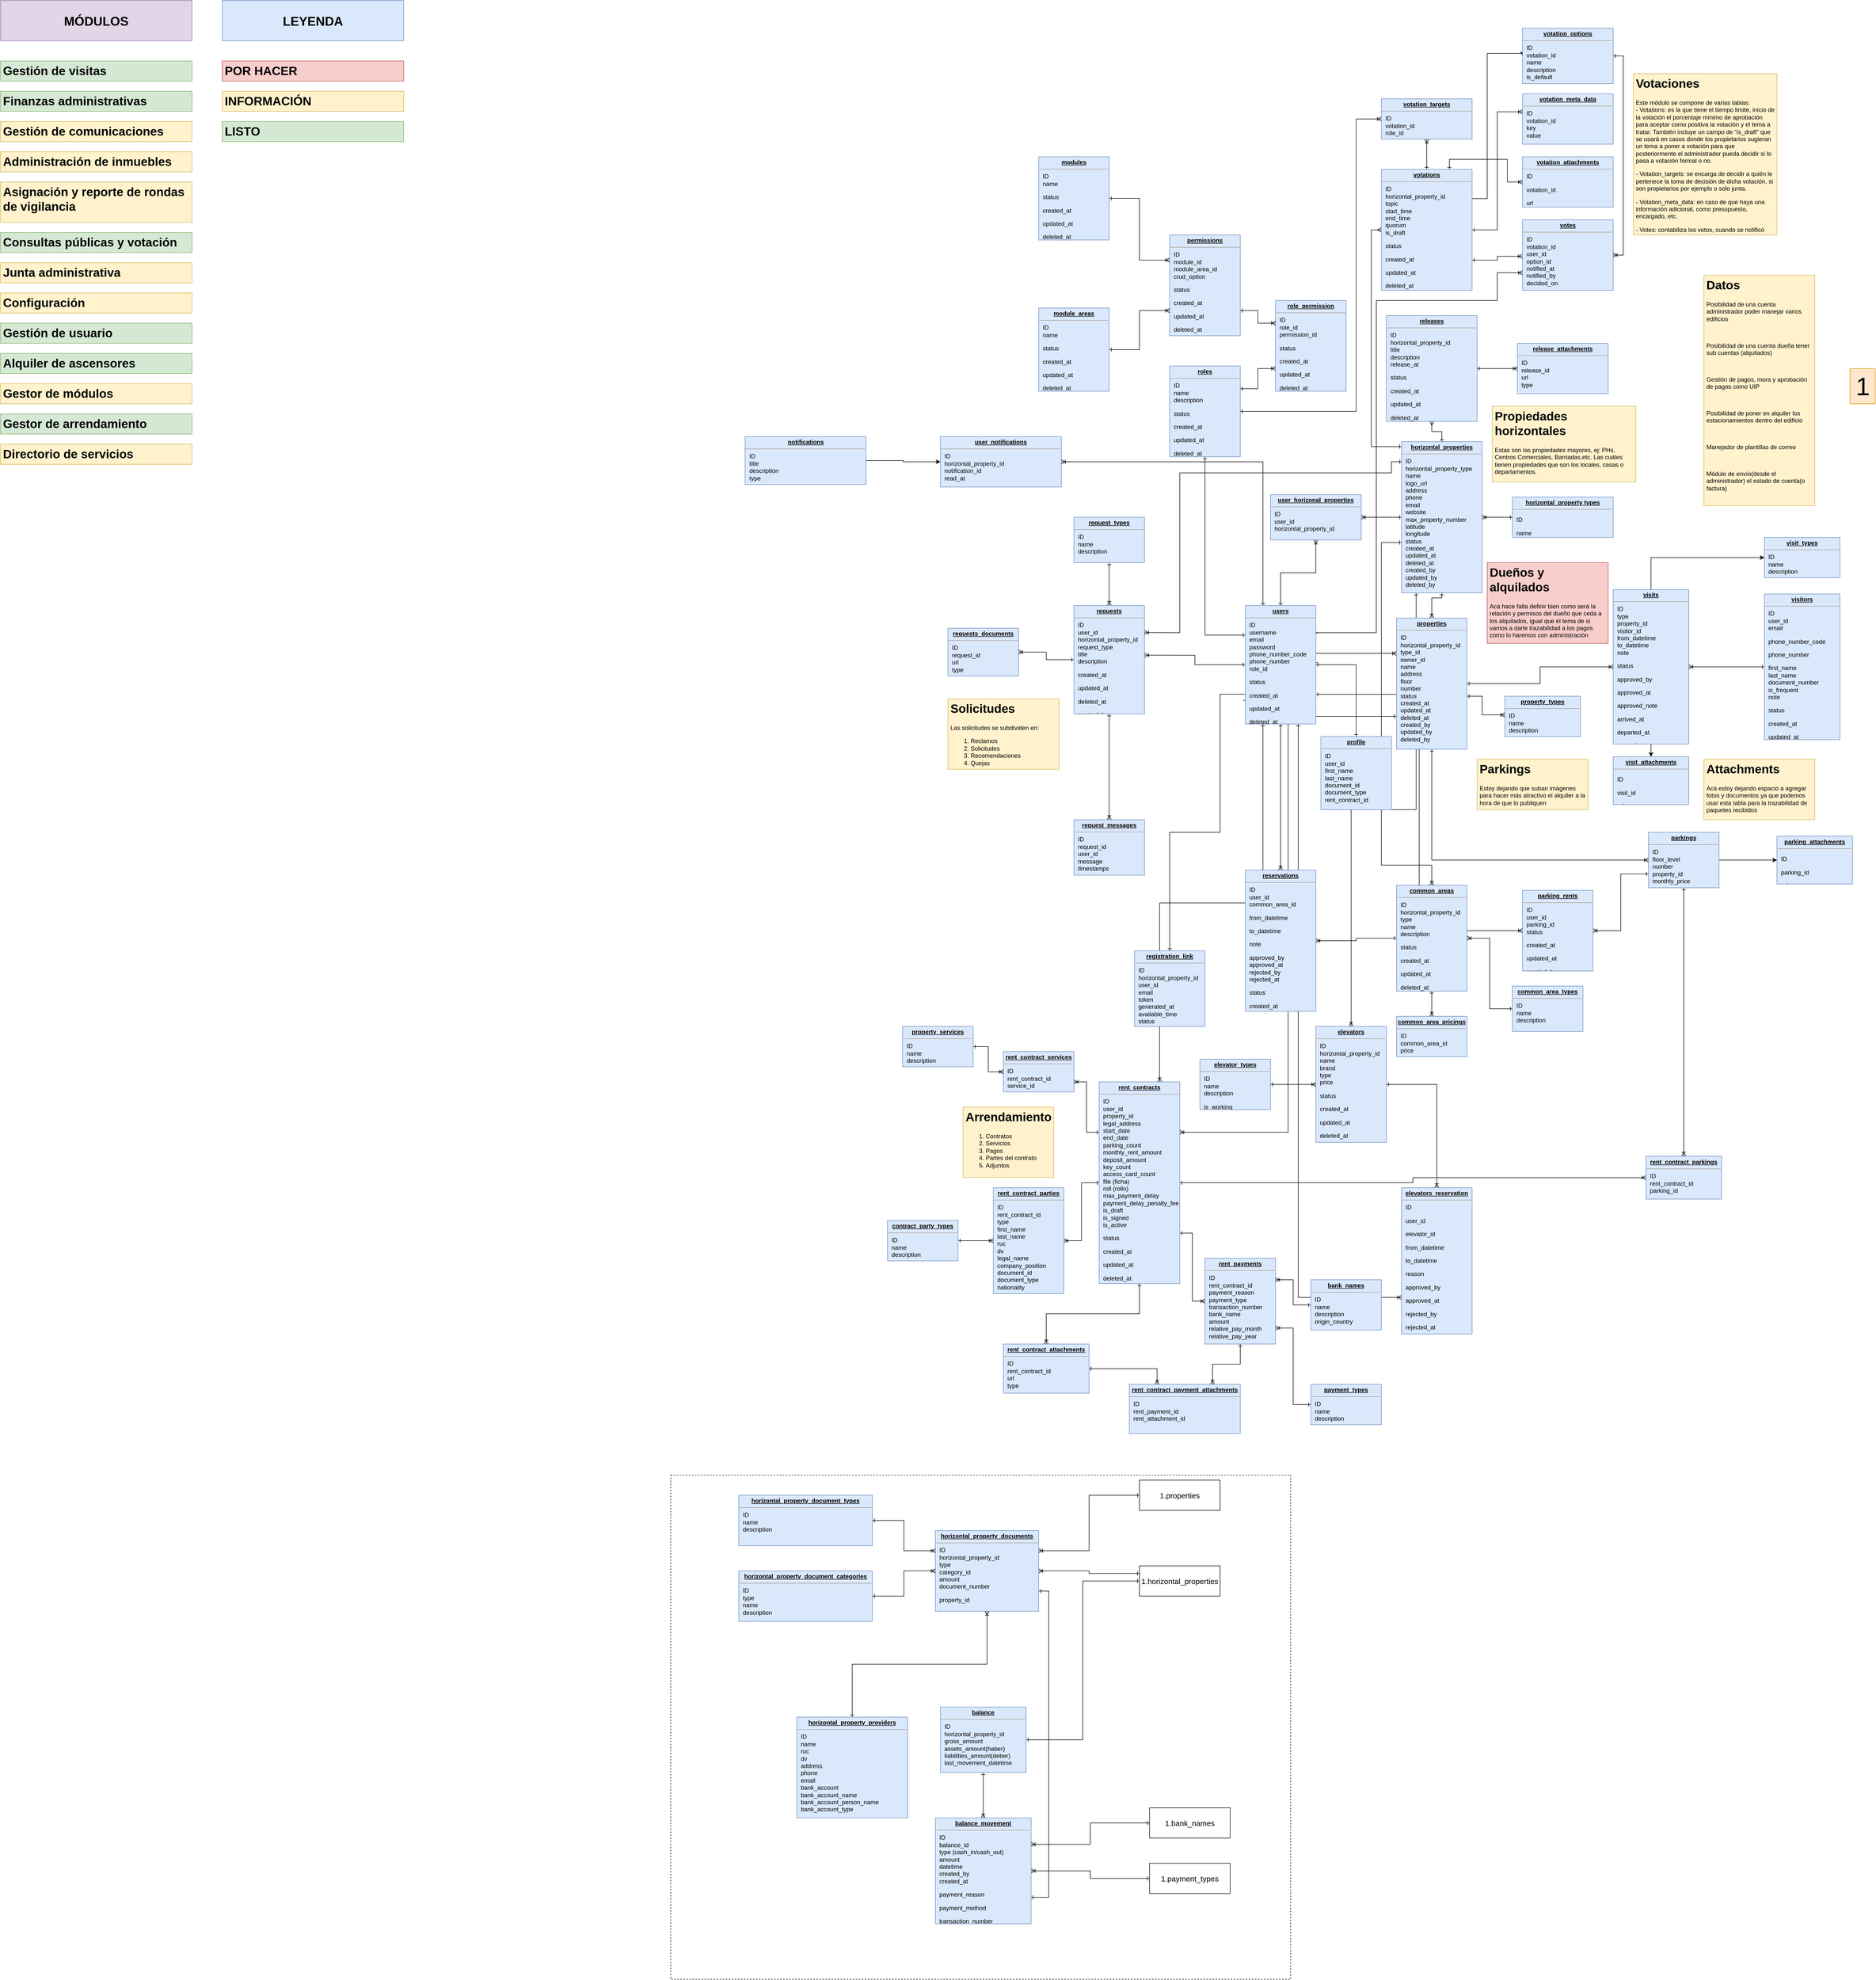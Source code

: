 <mxfile version="24.2.7" type="github">
  <diagram name="Page-1" id="a7904f86-f2b4-8e86-fa97-74104820619b">
    <mxGraphModel dx="4693" dy="1608" grid="1" gridSize="10" guides="1" tooltips="1" connect="1" arrows="1" fold="1" page="1" pageScale="1" pageWidth="1100" pageHeight="850" background="none" math="0" shadow="0">
      <root>
        <mxCell id="0" />
        <mxCell id="1" parent="0" />
        <mxCell id="Zi7EJfqGvHDw-pvD-nnR-5" style="edgeStyle=orthogonalEdgeStyle;rounded=0;orthogonalLoop=1;jettySize=auto;html=1;exitX=0.5;exitY=0;exitDx=0;exitDy=0;entryX=0.181;entryY=1;entryDx=0;entryDy=0;endArrow=ERone;endFill=0;startArrow=ERoneToMany;startFill=0;entryPerimeter=0;" parent="1" source="Zi7EJfqGvHDw-pvD-nnR-2" target="FBYkTZbu3xAGnKnDzRI2-12" edge="1">
          <mxGeometry relative="1" as="geometry" />
        </mxCell>
        <mxCell id="FBYkTZbu3xAGnKnDzRI2-3" style="edgeStyle=orthogonalEdgeStyle;rounded=0;orthogonalLoop=1;jettySize=auto;html=1;exitX=1;exitY=0.5;exitDx=0;exitDy=0;startArrow=ERone;startFill=0;endArrow=ERoneToMany;endFill=0;" parent="1" source="24794b860abc3c2d-26" target="24794b860abc3c2d-29" edge="1">
          <mxGeometry relative="1" as="geometry">
            <Array as="points">
              <mxPoint x="410" y="470" />
              <mxPoint x="410" y="470" />
            </Array>
          </mxGeometry>
        </mxCell>
        <mxCell id="FBYkTZbu3xAGnKnDzRI2-16" style="edgeStyle=orthogonalEdgeStyle;rounded=0;orthogonalLoop=1;jettySize=auto;html=1;exitX=0.5;exitY=0;exitDx=0;exitDy=0;endArrow=ERoneToMany;endFill=0;startArrow=ERone;startFill=0;" parent="1" source="24794b860abc3c2d-26" target="FBYkTZbu3xAGnKnDzRI2-15" edge="1">
          <mxGeometry relative="1" as="geometry" />
        </mxCell>
        <mxCell id="FBYkTZbu3xAGnKnDzRI2-27" style="edgeStyle=orthogonalEdgeStyle;rounded=0;orthogonalLoop=1;jettySize=auto;html=1;exitX=0.5;exitY=1;exitDx=0;exitDy=0;entryX=0.5;entryY=0;entryDx=0;entryDy=0;startArrow=ERone;startFill=0;endArrow=ERoneToMany;endFill=0;" parent="1" source="24794b860abc3c2d-26" target="FBYkTZbu3xAGnKnDzRI2-25" edge="1">
          <mxGeometry relative="1" as="geometry" />
        </mxCell>
        <mxCell id="mLJbMnHmnee2yLys4Epz-7" style="edgeStyle=orthogonalEdgeStyle;rounded=0;orthogonalLoop=1;jettySize=auto;html=1;exitX=0.002;exitY=0.817;exitDx=0;exitDy=0;exitPerimeter=0;startArrow=ERone;startFill=0;endArrow=ERone;endFill=0;" parent="1" source="24794b860abc3c2d-26" target="mLJbMnHmnee2yLys4Epz-5" edge="1">
          <mxGeometry relative="1" as="geometry">
            <Array as="points">
              <mxPoint x="140" y="551" />
              <mxPoint x="140" y="825" />
              <mxPoint x="40" y="825" />
            </Array>
          </mxGeometry>
        </mxCell>
        <mxCell id="OzvHLCePvuqVPVoOUKvs-2" style="edgeStyle=orthogonalEdgeStyle;rounded=0;orthogonalLoop=1;jettySize=auto;html=1;exitX=1;exitY=0.5;exitDx=0;exitDy=0;endArrow=ERone;endFill=0;startArrow=ERone;startFill=0;" parent="1" source="24794b860abc3c2d-26" target="OzvHLCePvuqVPVoOUKvs-1" edge="1">
          <mxGeometry relative="1" as="geometry" />
        </mxCell>
        <mxCell id="OzvHLCePvuqVPVoOUKvs-4" style="edgeStyle=orthogonalEdgeStyle;rounded=0;orthogonalLoop=1;jettySize=auto;html=1;exitX=0;exitY=0.25;exitDx=0;exitDy=0;entryX=0.5;entryY=1;entryDx=0;entryDy=0;endArrow=ERone;endFill=0;startArrow=ERone;startFill=0;" parent="1" source="24794b860abc3c2d-26" target="OzvHLCePvuqVPVoOUKvs-3" edge="1">
          <mxGeometry relative="1" as="geometry" />
        </mxCell>
        <mxCell id="Zi7EJfqGvHDw-pvD-nnR-8" style="edgeStyle=orthogonalEdgeStyle;rounded=0;orthogonalLoop=1;jettySize=auto;html=1;exitX=0.75;exitY=1;exitDx=0;exitDy=0;entryX=0;entryY=0.75;entryDx=0;entryDy=0;endArrow=ERoneToMany;endFill=0;startArrow=ERone;startFill=0;" parent="1" source="24794b860abc3c2d-26" target="Zi7EJfqGvHDw-pvD-nnR-3" edge="1">
          <mxGeometry relative="1" as="geometry" />
        </mxCell>
        <mxCell id="Zi7EJfqGvHDw-pvD-nnR-21" style="edgeStyle=orthogonalEdgeStyle;rounded=0;orthogonalLoop=1;jettySize=auto;html=1;exitX=1;exitY=0.25;exitDx=0;exitDy=0;entryX=0;entryY=0.75;entryDx=0;entryDy=0;startArrow=ERone;startFill=0;endArrow=ERoneToMany;endFill=0;" parent="1" source="24794b860abc3c2d-26" target="Zi7EJfqGvHDw-pvD-nnR-10" edge="1">
          <mxGeometry relative="1" as="geometry">
            <Array as="points">
              <mxPoint x="450" y="429" />
              <mxPoint x="450" y="-230" />
              <mxPoint x="690" y="-230" />
              <mxPoint x="690" y="-285" />
            </Array>
          </mxGeometry>
        </mxCell>
        <mxCell id="Zi7EJfqGvHDw-pvD-nnR-36" style="edgeStyle=orthogonalEdgeStyle;rounded=0;orthogonalLoop=1;jettySize=auto;html=1;exitX=1;exitY=0.75;exitDx=0;exitDy=0;entryX=0;entryY=0.5;entryDx=0;entryDy=0;endArrow=ERoneToMany;endFill=0;startArrow=ERone;startFill=0;" parent="1" source="24794b860abc3c2d-26" target="Zi7EJfqGvHDw-pvD-nnR-35" edge="1">
          <mxGeometry relative="1" as="geometry" />
        </mxCell>
        <mxCell id="Zi7EJfqGvHDw-pvD-nnR-46" style="edgeStyle=orthogonalEdgeStyle;rounded=0;orthogonalLoop=1;jettySize=auto;html=1;exitX=0.25;exitY=1;exitDx=0;exitDy=0;entryX=0.75;entryY=0;entryDx=0;entryDy=0;startArrow=ERone;startFill=0;endArrow=ERoneToMany;endFill=0;" parent="1" source="24794b860abc3c2d-26" target="Zi7EJfqGvHDw-pvD-nnR-30" edge="1">
          <mxGeometry relative="1" as="geometry" />
        </mxCell>
        <mxCell id="24794b860abc3c2d-27" value="&lt;p style=&quot;margin: 0px ; margin-top: 4px ; text-align: center ; text-decoration: underline&quot;&gt;&lt;b&gt;property_types&lt;/b&gt;&lt;/p&gt;&lt;hr&gt;&lt;p style=&quot;margin: 0px ; margin-left: 8px&quot;&gt;ID&lt;/p&gt;&lt;p style=&quot;margin: 0px ; margin-left: 8px&quot;&gt;name&lt;/p&gt;&lt;p style=&quot;margin: 0px ; margin-left: 8px&quot;&gt;description&lt;/p&gt;" style="verticalAlign=top;align=left;overflow=fill;fontSize=12;fontFamily=Helvetica;html=1;rounded=0;shadow=0;comic=0;labelBackgroundColor=none;strokeWidth=1;fillColor=#dae8fc;strokeColor=#6c8ebf;" parent="1" vertex="1">
          <mxGeometry x="705" y="555" width="150" height="80" as="geometry" />
        </mxCell>
        <mxCell id="FBYkTZbu3xAGnKnDzRI2-2" style="edgeStyle=orthogonalEdgeStyle;rounded=0;orthogonalLoop=1;jettySize=auto;html=1;endArrow=ERoneToMany;endFill=0;startArrow=ERone;startFill=0;" parent="1" target="24794b860abc3c2d-27" edge="1">
          <mxGeometry relative="1" as="geometry">
            <mxPoint x="630" y="555" as="sourcePoint" />
            <Array as="points">
              <mxPoint x="660" y="555" />
              <mxPoint x="660" y="592" />
            </Array>
          </mxGeometry>
        </mxCell>
        <mxCell id="FBYkTZbu3xAGnKnDzRI2-18" style="edgeStyle=orthogonalEdgeStyle;rounded=0;orthogonalLoop=1;jettySize=auto;html=1;exitX=0.5;exitY=0;exitDx=0;exitDy=0;entryX=0.5;entryY=1;entryDx=0;entryDy=0;endArrow=ERone;endFill=0;startArrow=ERoneToMany;startFill=0;" parent="1" source="24794b860abc3c2d-29" target="FBYkTZbu3xAGnKnDzRI2-12" edge="1">
          <mxGeometry relative="1" as="geometry">
            <Array as="points">
              <mxPoint x="560" y="360" />
              <mxPoint x="580" y="360" />
            </Array>
          </mxGeometry>
        </mxCell>
        <mxCell id="FBYkTZbu3xAGnKnDzRI2-20" style="edgeStyle=orthogonalEdgeStyle;rounded=0;orthogonalLoop=1;jettySize=auto;html=1;exitX=0.5;exitY=1;exitDx=0;exitDy=0;entryX=0;entryY=0.5;entryDx=0;entryDy=0;startArrow=ERone;startFill=0;endArrow=ERoneToMany;endFill=0;" parent="1" source="24794b860abc3c2d-29" target="FBYkTZbu3xAGnKnDzRI2-5" edge="1">
          <mxGeometry relative="1" as="geometry" />
        </mxCell>
        <mxCell id="FBYkTZbu3xAGnKnDzRI2-23" style="edgeStyle=orthogonalEdgeStyle;rounded=0;orthogonalLoop=1;jettySize=auto;html=1;entryX=0.5;entryY=0;entryDx=0;entryDy=0;startArrow=ERone;startFill=0;endArrow=ERoneToMany;endFill=0;exitX=0;exitY=0.667;exitDx=0;exitDy=0;exitPerimeter=0;" parent="1" source="FBYkTZbu3xAGnKnDzRI2-12" target="FBYkTZbu3xAGnKnDzRI2-21" edge="1">
          <mxGeometry relative="1" as="geometry">
            <Array as="points">
              <mxPoint x="460" y="250" />
              <mxPoint x="460" y="890" />
              <mxPoint x="560" y="890" />
            </Array>
            <mxPoint x="480" y="250" as="sourcePoint" />
          </mxGeometry>
        </mxCell>
        <mxCell id="FBYkTZbu3xAGnKnDzRI2-36" style="edgeStyle=orthogonalEdgeStyle;rounded=0;orthogonalLoop=1;jettySize=auto;html=1;exitX=1;exitY=0.5;exitDx=0;exitDy=0;entryX=0;entryY=0.5;entryDx=0;entryDy=0;startArrow=ERone;startFill=0;endArrow=ERoneToMany;endFill=0;" parent="1" source="24794b860abc3c2d-29" target="FBYkTZbu3xAGnKnDzRI2-35" edge="1">
          <mxGeometry relative="1" as="geometry" />
        </mxCell>
        <mxCell id="Zi7EJfqGvHDw-pvD-nnR-45" style="edgeStyle=orthogonalEdgeStyle;rounded=0;orthogonalLoop=1;jettySize=auto;html=1;exitX=0;exitY=0.75;exitDx=0;exitDy=0;entryX=1;entryY=0.25;entryDx=0;entryDy=0;startArrow=ERone;startFill=0;endArrow=ERoneToMany;endFill=0;" parent="1" source="24794b860abc3c2d-29" target="Zi7EJfqGvHDw-pvD-nnR-30" edge="1">
          <mxGeometry relative="1" as="geometry" />
        </mxCell>
        <mxCell id="24794b860abc3c2d-29" value="&lt;p style=&quot;margin: 0px ; margin-top: 4px ; text-align: center ; text-decoration: underline&quot;&gt;&lt;b&gt;properties&lt;/b&gt;&lt;/p&gt;&lt;hr&gt;&lt;p style=&quot;margin: 0px ; margin-left: 8px&quot;&gt;ID&lt;/p&gt;&lt;p style=&quot;margin: 0px ; margin-left: 8px&quot;&gt;horizontal_property_id&lt;/p&gt;&lt;p style=&quot;margin: 0px ; margin-left: 8px&quot;&gt;type_id&lt;/p&gt;&lt;p style=&quot;margin: 0px ; margin-left: 8px&quot;&gt;owner_id&lt;/p&gt;&lt;p style=&quot;margin: 0px ; margin-left: 8px&quot;&gt;name&lt;/p&gt;&lt;p style=&quot;margin: 0px ; margin-left: 8px&quot;&gt;address&lt;/p&gt;&lt;p style=&quot;margin: 0px ; margin-left: 8px&quot;&gt;floor&lt;/p&gt;&lt;p style=&quot;margin: 0px ; margin-left: 8px&quot;&gt;number&lt;/p&gt;&lt;p style=&quot;margin: 0px ; margin-left: 8px&quot;&gt;status&lt;/p&gt;&lt;p style=&quot;margin: 0px ; margin-left: 8px&quot;&gt;created_at&lt;/p&gt;&lt;p style=&quot;margin: 0px ; margin-left: 8px&quot;&gt;updated_at&lt;/p&gt;&lt;p style=&quot;margin: 0px ; margin-left: 8px&quot;&gt;deleted_at&lt;/p&gt;&lt;p style=&quot;margin: 0px ; margin-left: 8px&quot;&gt;created_by&lt;/p&gt;&lt;p style=&quot;margin: 0px ; margin-left: 8px&quot;&gt;updated_by&lt;/p&gt;&lt;p style=&quot;margin: 0px ; margin-left: 8px&quot;&gt;deleted_by&lt;/p&gt;" style="verticalAlign=top;align=left;overflow=fill;fontSize=12;fontFamily=Helvetica;html=1;rounded=0;shadow=0;comic=0;labelBackgroundColor=none;strokeWidth=1;fillColor=#dae8fc;strokeColor=#6c8ebf;" parent="1" vertex="1">
          <mxGeometry x="490" y="400" width="140" height="260" as="geometry" />
        </mxCell>
        <mxCell id="FBYkTZbu3xAGnKnDzRI2-47" style="edgeStyle=orthogonalEdgeStyle;rounded=0;orthogonalLoop=1;jettySize=auto;html=1;exitX=1;exitY=0.5;exitDx=0;exitDy=0;entryX=0;entryY=0.5;entryDx=0;entryDy=0;" parent="1" source="FBYkTZbu3xAGnKnDzRI2-5" target="FBYkTZbu3xAGnKnDzRI2-46" edge="1">
          <mxGeometry relative="1" as="geometry" />
        </mxCell>
        <mxCell id="Zi7EJfqGvHDw-pvD-nnR-37" style="edgeStyle=orthogonalEdgeStyle;rounded=0;orthogonalLoop=1;jettySize=auto;html=1;exitX=0;exitY=0.75;exitDx=0;exitDy=0;entryX=1;entryY=0.5;entryDx=0;entryDy=0;startArrow=ERone;startFill=0;endArrow=ERoneToMany;endFill=0;" parent="1" source="FBYkTZbu3xAGnKnDzRI2-5" target="Zi7EJfqGvHDw-pvD-nnR-35" edge="1">
          <mxGeometry relative="1" as="geometry" />
        </mxCell>
        <mxCell id="_gLkAEoB4Jgge7Grs0p8-4" style="edgeStyle=orthogonalEdgeStyle;rounded=0;orthogonalLoop=1;jettySize=auto;html=1;exitX=0.5;exitY=1;exitDx=0;exitDy=0;entryX=0.5;entryY=0;entryDx=0;entryDy=0;startArrow=ERone;startFill=0;endArrow=ERoneToMany;endFill=0;" parent="1" source="FBYkTZbu3xAGnKnDzRI2-5" target="_gLkAEoB4Jgge7Grs0p8-2" edge="1">
          <mxGeometry relative="1" as="geometry" />
        </mxCell>
        <mxCell id="FBYkTZbu3xAGnKnDzRI2-5" value="&lt;p style=&quot;margin: 0px ; margin-top: 4px ; text-align: center ; text-decoration: underline&quot;&gt;&lt;b&gt;parkings&lt;/b&gt;&lt;/p&gt;&lt;hr&gt;&lt;p style=&quot;margin: 0px ; margin-left: 8px&quot;&gt;ID&lt;/p&gt;&lt;p style=&quot;margin: 0px ; margin-left: 8px&quot;&gt;floor_level&lt;/p&gt;&lt;p style=&quot;margin: 0px ; margin-left: 8px&quot;&gt;number&lt;/p&gt;&lt;p style=&quot;margin: 0px ; margin-left: 8px&quot;&gt;property_id&lt;/p&gt;&lt;p style=&quot;margin: 0px ; margin-left: 8px&quot;&gt;monthly_price&lt;/p&gt;" style="verticalAlign=top;align=left;overflow=fill;fontSize=12;fontFamily=Helvetica;html=1;rounded=0;shadow=0;comic=0;labelBackgroundColor=none;strokeWidth=1;fillColor=#dae8fc;strokeColor=#6c8ebf;" parent="1" vertex="1">
          <mxGeometry x="990" y="825" width="140" height="110" as="geometry" />
        </mxCell>
        <mxCell id="FBYkTZbu3xAGnKnDzRI2-10" style="edgeStyle=orthogonalEdgeStyle;rounded=0;orthogonalLoop=1;jettySize=auto;html=1;exitX=0.5;exitY=0;exitDx=0;exitDy=0;entryX=0.5;entryY=1;entryDx=0;entryDy=0;endArrow=ERone;endFill=0;startArrow=ERoneToMany;startFill=0;" parent="1" source="FBYkTZbu3xAGnKnDzRI2-6" target="FBYkTZbu3xAGnKnDzRI2-7" edge="1">
          <mxGeometry relative="1" as="geometry" />
        </mxCell>
        <mxCell id="FBYkTZbu3xAGnKnDzRI2-11" style="edgeStyle=orthogonalEdgeStyle;rounded=0;orthogonalLoop=1;jettySize=auto;html=1;exitX=0;exitY=0.5;exitDx=0;exitDy=0;entryX=1;entryY=0.5;entryDx=0;entryDy=0;startArrow=ERone;startFill=0;endArrow=ERoneToMany;endFill=0;" parent="1" source="FBYkTZbu3xAGnKnDzRI2-6" target="FBYkTZbu3xAGnKnDzRI2-9" edge="1">
          <mxGeometry relative="1" as="geometry" />
        </mxCell>
        <mxCell id="FBYkTZbu3xAGnKnDzRI2-6" value="&lt;p style=&quot;margin: 0px ; margin-top: 4px ; text-align: center ; text-decoration: underline&quot;&gt;&lt;b&gt;requests&lt;/b&gt;&lt;/p&gt;&lt;hr&gt;&lt;p style=&quot;margin: 0px ; margin-left: 8px&quot;&gt;ID&lt;/p&gt;&lt;p style=&quot;margin: 0px ; margin-left: 8px&quot;&gt;user_id&lt;/p&gt;&lt;p style=&quot;margin: 0px ; margin-left: 8px&quot;&gt;horizontal_property_id&lt;/p&gt;&lt;p style=&quot;margin: 0px ; margin-left: 8px&quot;&gt;request_type&lt;/p&gt;&lt;p style=&quot;margin: 0px ; margin-left: 8px&quot;&gt;title&lt;/p&gt;&lt;p style=&quot;margin: 0px ; margin-left: 8px&quot;&gt;description&lt;/p&gt;&lt;p style=&quot;margin-left: 8px; border-color: var(--border-color);&quot;&gt;created_at&lt;/p&gt;&lt;p style=&quot;margin-left: 8px; border-color: var(--border-color);&quot;&gt;updated_at&lt;/p&gt;&lt;p style=&quot;margin-left: 8px; border-color: var(--border-color);&quot;&gt;deleted_at&lt;/p&gt;&lt;p style=&quot;margin-left: 8px; border-color: var(--border-color);&quot;&gt;created_by&lt;/p&gt;&lt;p style=&quot;margin-left: 8px; border-color: var(--border-color);&quot;&gt;updated_by&lt;/p&gt;&lt;p style=&quot;margin-left: 8px; border-color: var(--border-color);&quot;&gt;deleted_by&lt;/p&gt;" style="verticalAlign=top;align=left;overflow=fill;fontSize=12;fontFamily=Helvetica;html=1;rounded=0;shadow=0;comic=0;labelBackgroundColor=none;strokeWidth=1;fillColor=#dae8fc;strokeColor=#6c8ebf;" parent="1" vertex="1">
          <mxGeometry x="-150" y="375" width="140" height="215" as="geometry" />
        </mxCell>
        <mxCell id="FBYkTZbu3xAGnKnDzRI2-7" value="&lt;p style=&quot;margin: 0px ; margin-top: 4px ; text-align: center ; text-decoration: underline&quot;&gt;&lt;b&gt;request_types&lt;/b&gt;&lt;/p&gt;&lt;hr&gt;&lt;p style=&quot;margin: 0px ; margin-left: 8px&quot;&gt;ID&lt;/p&gt;&lt;p style=&quot;margin: 0px ; margin-left: 8px&quot;&gt;name&lt;/p&gt;&lt;p style=&quot;margin: 0px ; margin-left: 8px&quot;&gt;description&lt;/p&gt;" style="verticalAlign=top;align=left;overflow=fill;fontSize=12;fontFamily=Helvetica;html=1;rounded=0;shadow=0;comic=0;labelBackgroundColor=none;strokeWidth=1;fillColor=#dae8fc;strokeColor=#6c8ebf;" parent="1" vertex="1">
          <mxGeometry x="-150" y="200" width="140" height="90" as="geometry" />
        </mxCell>
        <mxCell id="FBYkTZbu3xAGnKnDzRI2-8" style="edgeStyle=orthogonalEdgeStyle;rounded=0;orthogonalLoop=1;jettySize=auto;html=1;exitX=0;exitY=0.5;exitDx=0;exitDy=0;entryX=1.003;entryY=0.459;entryDx=0;entryDy=0;entryPerimeter=0;endArrow=ERoneToMany;endFill=0;startArrow=ERone;startFill=0;" parent="1" source="24794b860abc3c2d-26" target="FBYkTZbu3xAGnKnDzRI2-6" edge="1">
          <mxGeometry relative="1" as="geometry" />
        </mxCell>
        <mxCell id="FBYkTZbu3xAGnKnDzRI2-9" value="&lt;p style=&quot;margin: 0px ; margin-top: 4px ; text-align: center ; text-decoration: underline&quot;&gt;&lt;b&gt;requests_documents&lt;/b&gt;&lt;/p&gt;&lt;hr&gt;&lt;p style=&quot;margin: 0px ; margin-left: 8px&quot;&gt;ID&lt;/p&gt;&lt;p style=&quot;margin: 0px ; margin-left: 8px&quot;&gt;request_id&lt;/p&gt;&lt;p style=&quot;margin: 0px ; margin-left: 8px&quot;&gt;url&lt;/p&gt;&lt;p style=&quot;margin: 0px ; margin-left: 8px&quot;&gt;type&lt;/p&gt;&lt;p style=&quot;margin-left: 8px; border-color: var(--border-color);&quot;&gt;&lt;br&gt;&lt;/p&gt;" style="verticalAlign=top;align=left;overflow=fill;fontSize=12;fontFamily=Helvetica;html=1;rounded=0;shadow=0;comic=0;labelBackgroundColor=none;strokeWidth=1;fillColor=#dae8fc;strokeColor=#6c8ebf;" parent="1" vertex="1">
          <mxGeometry x="-400" y="420" width="140" height="95" as="geometry" />
        </mxCell>
        <mxCell id="FBYkTZbu3xAGnKnDzRI2-17" style="edgeStyle=orthogonalEdgeStyle;rounded=0;orthogonalLoop=1;jettySize=auto;html=1;exitX=0;exitY=0.5;exitDx=0;exitDy=0;entryX=1;entryY=0.5;entryDx=0;entryDy=0;endArrow=ERoneToMany;endFill=0;startArrow=ERone;startFill=0;" parent="1" source="FBYkTZbu3xAGnKnDzRI2-12" target="FBYkTZbu3xAGnKnDzRI2-15" edge="1">
          <mxGeometry relative="1" as="geometry" />
        </mxCell>
        <mxCell id="FBYkTZbu3xAGnKnDzRI2-19" style="edgeStyle=orthogonalEdgeStyle;rounded=0;orthogonalLoop=1;jettySize=auto;html=1;exitX=1;exitY=0.5;exitDx=0;exitDy=0;entryX=0;entryY=0.5;entryDx=0;entryDy=0;endArrow=ERone;endFill=0;startArrow=ERoneToMany;startFill=0;" parent="1" source="FBYkTZbu3xAGnKnDzRI2-12" target="FBYkTZbu3xAGnKnDzRI2-13" edge="1">
          <mxGeometry relative="1" as="geometry" />
        </mxCell>
        <mxCell id="FBYkTZbu3xAGnKnDzRI2-33" style="edgeStyle=orthogonalEdgeStyle;rounded=0;orthogonalLoop=1;jettySize=auto;html=1;exitX=0.5;exitY=0;exitDx=0;exitDy=0;startArrow=ERone;startFill=0;endArrow=ERmany;endFill=0;" parent="1" source="FBYkTZbu3xAGnKnDzRI2-12" target="FBYkTZbu3xAGnKnDzRI2-30" edge="1">
          <mxGeometry relative="1" as="geometry" />
        </mxCell>
        <mxCell id="Zi7EJfqGvHDw-pvD-nnR-12" style="edgeStyle=orthogonalEdgeStyle;rounded=0;orthogonalLoop=1;jettySize=auto;html=1;entryX=0;entryY=0.5;entryDx=0;entryDy=0;startArrow=ERone;startFill=0;endArrow=ERmany;endFill=0;exitX=0;exitY=0.033;exitDx=0;exitDy=0;exitPerimeter=0;" parent="1" source="FBYkTZbu3xAGnKnDzRI2-12" target="Zi7EJfqGvHDw-pvD-nnR-9" edge="1">
          <mxGeometry relative="1" as="geometry">
            <Array as="points">
              <mxPoint x="440" y="60" />
              <mxPoint x="440" y="-370" />
            </Array>
            <mxPoint x="490" y="50" as="sourcePoint" />
          </mxGeometry>
        </mxCell>
        <mxCell id="FBYkTZbu3xAGnKnDzRI2-12" value="&lt;p style=&quot;margin: 0px ; margin-top: 4px ; text-align: center ; text-decoration: underline&quot;&gt;&lt;b&gt;horizontal_properties&lt;/b&gt;&lt;/p&gt;&lt;hr&gt;&lt;p style=&quot;margin: 0px ; margin-left: 8px&quot;&gt;ID&lt;/p&gt;&lt;p style=&quot;margin: 0px ; margin-left: 8px&quot;&gt;horizontal_property_type&lt;/p&gt;&lt;p style=&quot;margin: 0px ; margin-left: 8px&quot;&gt;name&lt;/p&gt;&lt;p style=&quot;margin: 0px ; margin-left: 8px&quot;&gt;logo_url&lt;/p&gt;&lt;p style=&quot;margin: 0px ; margin-left: 8px&quot;&gt;address&lt;/p&gt;&lt;p style=&quot;margin: 0px ; margin-left: 8px&quot;&gt;phone&lt;/p&gt;&lt;p style=&quot;margin: 0px ; margin-left: 8px&quot;&gt;email&lt;/p&gt;&lt;p style=&quot;margin: 0px ; margin-left: 8px&quot;&gt;website&lt;/p&gt;&lt;p style=&quot;margin: 0px ; margin-left: 8px&quot;&gt;max_property_number&lt;/p&gt;&lt;p style=&quot;margin: 0px ; margin-left: 8px&quot;&gt;latitude&lt;/p&gt;&lt;p style=&quot;margin: 0px ; margin-left: 8px&quot;&gt;longitude&lt;/p&gt;&lt;p style=&quot;margin: 0px ; margin-left: 8px&quot;&gt;status&lt;/p&gt;&lt;p style=&quot;margin: 0px ; margin-left: 8px&quot;&gt;created_at&lt;/p&gt;&lt;p style=&quot;margin: 0px ; margin-left: 8px&quot;&gt;updated_at&lt;/p&gt;&lt;p style=&quot;margin: 0px ; margin-left: 8px&quot;&gt;deleted_at&lt;/p&gt;&lt;p style=&quot;margin: 0px ; margin-left: 8px&quot;&gt;created_by&lt;/p&gt;&lt;p style=&quot;margin: 0px ; margin-left: 8px&quot;&gt;updated_by&lt;/p&gt;&lt;p style=&quot;margin: 0px ; margin-left: 8px&quot;&gt;deleted_by&lt;/p&gt;" style="verticalAlign=top;align=left;overflow=fill;fontSize=12;fontFamily=Helvetica;html=1;rounded=0;shadow=0;comic=0;labelBackgroundColor=none;strokeWidth=1;fillColor=#dae8fc;strokeColor=#6c8ebf;" parent="1" vertex="1">
          <mxGeometry x="500" y="50" width="160" height="300" as="geometry" />
        </mxCell>
        <mxCell id="FBYkTZbu3xAGnKnDzRI2-13" value="&lt;p style=&quot;margin: 0px ; margin-top: 4px ; text-align: center ; text-decoration: underline&quot;&gt;&lt;b&gt;horizontal_property types&lt;/b&gt;&lt;/p&gt;&lt;hr&gt;&lt;p style=&quot;margin-left: 8px; border-color: var(--border-color);&quot;&gt;ID&lt;/p&gt;&lt;p style=&quot;margin-left: 8px; border-color: var(--border-color);&quot;&gt;name&lt;/p&gt;&lt;p style=&quot;margin-left: 8px; border-color: var(--border-color);&quot;&gt;description&lt;/p&gt;" style="verticalAlign=top;align=left;overflow=fill;fontSize=12;fontFamily=Helvetica;html=1;rounded=0;shadow=0;comic=0;labelBackgroundColor=none;strokeWidth=1;fillColor=#dae8fc;strokeColor=#6c8ebf;" parent="1" vertex="1">
          <mxGeometry x="720" y="160" width="200" height="80" as="geometry" />
        </mxCell>
        <mxCell id="FBYkTZbu3xAGnKnDzRI2-15" value="&lt;p style=&quot;margin: 0px ; margin-top: 4px ; text-align: center ; text-decoration: underline&quot;&gt;&lt;b&gt;user_horizonal_properties&lt;/b&gt;&lt;/p&gt;&lt;hr&gt;&lt;p style=&quot;margin: 0px ; margin-left: 8px&quot;&gt;ID&lt;/p&gt;&lt;p style=&quot;margin: 0px ; margin-left: 8px&quot;&gt;user_id&lt;/p&gt;&lt;p style=&quot;margin: 0px ; margin-left: 8px&quot;&gt;horizontal_property_id&lt;/p&gt;" style="verticalAlign=top;align=left;overflow=fill;fontSize=12;fontFamily=Helvetica;html=1;rounded=0;shadow=0;comic=0;labelBackgroundColor=none;strokeWidth=1;fillColor=#dae8fc;strokeColor=#6c8ebf;" parent="1" vertex="1">
          <mxGeometry x="240" y="155" width="180" height="90" as="geometry" />
        </mxCell>
        <mxCell id="FBYkTZbu3xAGnKnDzRI2-24" style="edgeStyle=orthogonalEdgeStyle;rounded=0;orthogonalLoop=1;jettySize=auto;html=1;entryX=0;entryY=0.5;entryDx=0;entryDy=0;startArrow=ERoneToMany;startFill=0;endArrow=ERone;endFill=0;" parent="1" source="FBYkTZbu3xAGnKnDzRI2-21" target="FBYkTZbu3xAGnKnDzRI2-22" edge="1">
          <mxGeometry relative="1" as="geometry" />
        </mxCell>
        <mxCell id="FBYkTZbu3xAGnKnDzRI2-26" style="edgeStyle=orthogonalEdgeStyle;rounded=0;orthogonalLoop=1;jettySize=auto;html=1;exitX=0;exitY=0.5;exitDx=0;exitDy=0;entryX=1;entryY=0.5;entryDx=0;entryDy=0;startArrow=ERone;startFill=0;endArrow=ERoneToMany;endFill=0;" parent="1" source="FBYkTZbu3xAGnKnDzRI2-21" target="FBYkTZbu3xAGnKnDzRI2-25" edge="1">
          <mxGeometry relative="1" as="geometry" />
        </mxCell>
        <mxCell id="FBYkTZbu3xAGnKnDzRI2-39" style="edgeStyle=orthogonalEdgeStyle;rounded=0;orthogonalLoop=1;jettySize=auto;html=1;exitX=0.5;exitY=1;exitDx=0;exitDy=0;startArrow=ERone;startFill=0;endArrow=ERoneToMany;endFill=0;" parent="1" source="FBYkTZbu3xAGnKnDzRI2-21" target="FBYkTZbu3xAGnKnDzRI2-38" edge="1">
          <mxGeometry relative="1" as="geometry" />
        </mxCell>
        <mxCell id="FBYkTZbu3xAGnKnDzRI2-21" value="&lt;p style=&quot;margin: 0px ; margin-top: 4px ; text-align: center ; text-decoration: underline&quot;&gt;&lt;b&gt;common_areas&lt;/b&gt;&lt;/p&gt;&lt;hr&gt;&lt;p style=&quot;margin: 0px ; margin-left: 8px&quot;&gt;ID&lt;/p&gt;&lt;p style=&quot;margin: 0px ; margin-left: 8px&quot;&gt;horizontal_property_id&lt;/p&gt;&lt;p style=&quot;margin: 0px ; margin-left: 8px&quot;&gt;type&lt;/p&gt;&lt;p style=&quot;margin: 0px ; margin-left: 8px&quot;&gt;name&lt;/p&gt;&lt;p style=&quot;margin: 0px ; margin-left: 8px&quot;&gt;description&lt;/p&gt;&lt;p style=&quot;margin-left: 8px; border-color: var(--border-color);&quot;&gt;status&lt;/p&gt;&lt;p style=&quot;margin-left: 8px; border-color: var(--border-color);&quot;&gt;created_at&lt;/p&gt;&lt;p style=&quot;margin-left: 8px; border-color: var(--border-color);&quot;&gt;updated_at&lt;/p&gt;&lt;p style=&quot;margin-left: 8px; border-color: var(--border-color);&quot;&gt;deleted_at&lt;/p&gt;&lt;p style=&quot;margin-left: 8px; border-color: var(--border-color);&quot;&gt;created_by&lt;/p&gt;&lt;p style=&quot;margin-left: 8px; border-color: var(--border-color);&quot;&gt;updated_by&lt;/p&gt;&lt;p style=&quot;margin-left: 8px; border-color: var(--border-color);&quot;&gt;deleted_by&lt;/p&gt;" style="verticalAlign=top;align=left;overflow=fill;fontSize=12;fontFamily=Helvetica;html=1;rounded=0;shadow=0;comic=0;labelBackgroundColor=none;strokeWidth=1;fillColor=#dae8fc;strokeColor=#6c8ebf;" parent="1" vertex="1">
          <mxGeometry x="490" y="930" width="140" height="210" as="geometry" />
        </mxCell>
        <mxCell id="FBYkTZbu3xAGnKnDzRI2-22" value="&lt;p style=&quot;margin: 0px ; margin-top: 4px ; text-align: center ; text-decoration: underline&quot;&gt;&lt;b&gt;common_area_types&lt;/b&gt;&lt;/p&gt;&lt;hr&gt;&lt;p style=&quot;margin: 0px ; margin-left: 8px&quot;&gt;ID&lt;/p&gt;&lt;p style=&quot;margin: 0px ; margin-left: 8px&quot;&gt;name&lt;/p&gt;&lt;p style=&quot;margin: 0px ; margin-left: 8px&quot;&gt;description&lt;/p&gt;" style="verticalAlign=top;align=left;overflow=fill;fontSize=12;fontFamily=Helvetica;html=1;rounded=0;shadow=0;comic=0;labelBackgroundColor=none;strokeWidth=1;fillColor=#dae8fc;strokeColor=#6c8ebf;" parent="1" vertex="1">
          <mxGeometry x="720" y="1130" width="140" height="90" as="geometry" />
        </mxCell>
        <mxCell id="FBYkTZbu3xAGnKnDzRI2-25" value="&lt;p style=&quot;margin: 0px ; margin-top: 4px ; text-align: center ; text-decoration: underline&quot;&gt;&lt;b&gt;reservations&lt;/b&gt;&lt;/p&gt;&lt;hr&gt;&lt;p style=&quot;margin: 0px ; margin-left: 8px&quot;&gt;ID&lt;/p&gt;&lt;p style=&quot;margin: 0px ; margin-left: 8px&quot;&gt;user_id&lt;/p&gt;&lt;p style=&quot;margin: 0px ; margin-left: 8px&quot;&gt;common_area_id&lt;/p&gt;&lt;p style=&quot;margin-left: 8px; border-color: var(--border-color);&quot;&gt;from_datetime&lt;/p&gt;&lt;p style=&quot;margin-left: 8px; border-color: var(--border-color);&quot;&gt;to_datetime&lt;/p&gt;&lt;p style=&quot;margin-left: 8px; border-color: var(--border-color);&quot;&gt;note&lt;/p&gt;&lt;p style=&quot;margin: 0px ; margin-left: 8px&quot;&gt;approved_by&lt;/p&gt;&lt;p style=&quot;margin: 0px ; margin-left: 8px&quot;&gt;approved_at&lt;/p&gt;&lt;p style=&quot;margin: 0px ; margin-left: 8px&quot;&gt;rejected_by&lt;/p&gt;&lt;p style=&quot;margin: 0px ; margin-left: 8px&quot;&gt;rejected_at&lt;/p&gt;&lt;p style=&quot;margin-left: 8px; border-color: var(--border-color);&quot;&gt;status&lt;/p&gt;&lt;p style=&quot;margin-left: 8px; border-color: var(--border-color);&quot;&gt;created_at&lt;/p&gt;&lt;p style=&quot;margin-left: 8px; border-color: var(--border-color);&quot;&gt;updated_at&lt;/p&gt;&lt;p style=&quot;margin-left: 8px; border-color: var(--border-color);&quot;&gt;deleted_at&lt;/p&gt;&lt;p style=&quot;margin-left: 8px; border-color: var(--border-color);&quot;&gt;created_by&lt;/p&gt;&lt;p style=&quot;margin-left: 8px; border-color: var(--border-color);&quot;&gt;updated_by&lt;/p&gt;&lt;p style=&quot;margin-left: 8px; border-color: var(--border-color);&quot;&gt;deleted_by&lt;/p&gt;" style="verticalAlign=top;align=left;overflow=fill;fontSize=12;fontFamily=Helvetica;html=1;rounded=0;shadow=0;comic=0;labelBackgroundColor=none;strokeWidth=1;fillColor=#dae8fc;strokeColor=#6c8ebf;" parent="1" vertex="1">
          <mxGeometry x="190" y="900" width="140" height="280" as="geometry" />
        </mxCell>
        <mxCell id="FBYkTZbu3xAGnKnDzRI2-30" value="&lt;p style=&quot;margin: 0px ; margin-top: 4px ; text-align: center ; text-decoration: underline&quot;&gt;&lt;b&gt;releases&lt;/b&gt;&lt;/p&gt;&lt;hr&gt;&lt;p style=&quot;margin: 0px ; margin-left: 8px&quot;&gt;ID&lt;/p&gt;&lt;p style=&quot;margin: 0px ; margin-left: 8px&quot;&gt;horizontal_property_id&lt;/p&gt;&lt;p style=&quot;margin: 0px ; margin-left: 8px&quot;&gt;title&lt;/p&gt;&lt;p style=&quot;margin: 0px ; margin-left: 8px&quot;&gt;description&lt;/p&gt;&lt;p style=&quot;margin: 0px ; margin-left: 8px&quot;&gt;release_at&lt;/p&gt;&lt;p style=&quot;margin-left: 8px; border-color: var(--border-color);&quot;&gt;status&lt;/p&gt;&lt;p style=&quot;margin-left: 8px; border-color: var(--border-color);&quot;&gt;created_at&lt;/p&gt;&lt;p style=&quot;margin-left: 8px; border-color: var(--border-color);&quot;&gt;updated_at&lt;/p&gt;&lt;p style=&quot;margin-left: 8px; border-color: var(--border-color);&quot;&gt;deleted_at&lt;/p&gt;&lt;p style=&quot;margin-left: 8px; border-color: var(--border-color);&quot;&gt;created_by&lt;/p&gt;&lt;p style=&quot;margin-left: 8px; border-color: var(--border-color);&quot;&gt;updated_by&lt;/p&gt;&lt;p style=&quot;margin-left: 8px; border-color: var(--border-color);&quot;&gt;deleted_by&lt;/p&gt;" style="verticalAlign=top;align=left;overflow=fill;fontSize=12;fontFamily=Helvetica;html=1;rounded=0;shadow=0;comic=0;labelBackgroundColor=none;strokeWidth=1;fillColor=#dae8fc;strokeColor=#6c8ebf;" parent="1" vertex="1">
          <mxGeometry x="470" y="-200" width="180" height="210" as="geometry" />
        </mxCell>
        <mxCell id="FBYkTZbu3xAGnKnDzRI2-34" style="edgeStyle=orthogonalEdgeStyle;rounded=0;orthogonalLoop=1;jettySize=auto;html=1;exitX=0;exitY=0.5;exitDx=0;exitDy=0;entryX=1;entryY=0.5;entryDx=0;entryDy=0;startArrow=ERoneToMany;startFill=0;endArrow=ERone;endFill=0;" parent="1" source="FBYkTZbu3xAGnKnDzRI2-31" target="FBYkTZbu3xAGnKnDzRI2-30" edge="1">
          <mxGeometry relative="1" as="geometry" />
        </mxCell>
        <mxCell id="FBYkTZbu3xAGnKnDzRI2-31" value="&lt;p style=&quot;margin: 0px ; margin-top: 4px ; text-align: center ; text-decoration: underline&quot;&gt;&lt;b&gt;release_attachments&lt;/b&gt;&lt;/p&gt;&lt;hr&gt;&lt;p style=&quot;margin: 0px ; margin-left: 8px&quot;&gt;ID&lt;/p&gt;&lt;p style=&quot;margin: 0px ; margin-left: 8px&quot;&gt;release_id&lt;/p&gt;&lt;p style=&quot;margin: 0px ; margin-left: 8px&quot;&gt;url&lt;/p&gt;&lt;p style=&quot;margin: 0px ; margin-left: 8px&quot;&gt;type&lt;/p&gt;" style="verticalAlign=top;align=left;overflow=fill;fontSize=12;fontFamily=Helvetica;html=1;rounded=0;shadow=0;comic=0;labelBackgroundColor=none;strokeWidth=1;fillColor=#dae8fc;strokeColor=#6c8ebf;" parent="1" vertex="1">
          <mxGeometry x="730" y="-145" width="180" height="100" as="geometry" />
        </mxCell>
        <mxCell id="FBYkTZbu3xAGnKnDzRI2-44" style="edgeStyle=orthogonalEdgeStyle;rounded=0;orthogonalLoop=1;jettySize=auto;html=1;exitX=0.5;exitY=0;exitDx=0;exitDy=0;entryX=0;entryY=0.5;entryDx=0;entryDy=0;" parent="1" source="FBYkTZbu3xAGnKnDzRI2-35" target="FBYkTZbu3xAGnKnDzRI2-43" edge="1">
          <mxGeometry relative="1" as="geometry" />
        </mxCell>
        <mxCell id="FBYkTZbu3xAGnKnDzRI2-45" style="edgeStyle=orthogonalEdgeStyle;rounded=0;orthogonalLoop=1;jettySize=auto;html=1;exitX=0.5;exitY=1;exitDx=0;exitDy=0;entryX=0.5;entryY=0;entryDx=0;entryDy=0;" parent="1" source="FBYkTZbu3xAGnKnDzRI2-35" target="FBYkTZbu3xAGnKnDzRI2-42" edge="1">
          <mxGeometry relative="1" as="geometry" />
        </mxCell>
        <mxCell id="FBYkTZbu3xAGnKnDzRI2-35" value="&lt;p style=&quot;margin: 0px ; margin-top: 4px ; text-align: center ; text-decoration: underline&quot;&gt;&lt;b&gt;visits&lt;/b&gt;&lt;/p&gt;&lt;hr&gt;&lt;p style=&quot;margin: 0px ; margin-left: 8px&quot;&gt;ID&lt;/p&gt;&lt;p style=&quot;margin: 0px ; margin-left: 8px&quot;&gt;type&lt;/p&gt;&lt;p style=&quot;margin: 0px ; margin-left: 8px&quot;&gt;property_id&lt;/p&gt;&lt;p style=&quot;margin: 0px ; margin-left: 8px&quot;&gt;visitor_id&lt;/p&gt;&lt;p style=&quot;margin: 0px ; margin-left: 8px&quot;&gt;from_datetime&lt;/p&gt;&lt;p style=&quot;margin: 0px ; margin-left: 8px&quot;&gt;to_datetime&lt;/p&gt;&lt;p style=&quot;margin: 0px ; margin-left: 8px&quot;&gt;note&lt;/p&gt;&lt;p style=&quot;margin-left: 8px; border-color: var(--border-color);&quot;&gt;status&lt;/p&gt;&lt;p style=&quot;margin-left: 8px; border-color: var(--border-color);&quot;&gt;approved_by&lt;/p&gt;&lt;p style=&quot;margin-left: 8px; border-color: var(--border-color);&quot;&gt;approved_at&lt;/p&gt;&lt;p style=&quot;margin-left: 8px; border-color: var(--border-color);&quot;&gt;approved_note&lt;/p&gt;&lt;p style=&quot;margin-left: 8px; border-color: var(--border-color);&quot;&gt;arrived_at&lt;/p&gt;&lt;p style=&quot;margin-left: 8px; border-color: var(--border-color);&quot;&gt;departed_at&lt;/p&gt;&lt;p style=&quot;margin-left: 8px; border-color: var(--border-color);&quot;&gt;created_at&lt;/p&gt;&lt;p style=&quot;margin-left: 8px; border-color: var(--border-color);&quot;&gt;updated_at&lt;/p&gt;&lt;p style=&quot;margin-left: 8px; border-color: var(--border-color);&quot;&gt;deleted_at&lt;/p&gt;&lt;p style=&quot;margin-left: 8px; border-color: var(--border-color);&quot;&gt;created_by&lt;/p&gt;&lt;p style=&quot;margin-left: 8px; border-color: var(--border-color);&quot;&gt;updated_by&lt;/p&gt;&lt;p style=&quot;margin-left: 8px; border-color: var(--border-color);&quot;&gt;deleted_by&lt;/p&gt;" style="verticalAlign=top;align=left;overflow=fill;fontSize=12;fontFamily=Helvetica;html=1;rounded=0;shadow=0;comic=0;labelBackgroundColor=none;strokeWidth=1;fillColor=#dae8fc;strokeColor=#6c8ebf;" parent="1" vertex="1">
          <mxGeometry x="920" y="343.42" width="150" height="306.58" as="geometry" />
        </mxCell>
        <mxCell id="FBYkTZbu3xAGnKnDzRI2-40" style="edgeStyle=orthogonalEdgeStyle;rounded=0;orthogonalLoop=1;jettySize=auto;html=1;exitX=0;exitY=0.5;exitDx=0;exitDy=0;entryX=1;entryY=0.5;entryDx=0;entryDy=0;startArrow=ERone;startFill=0;endArrow=ERoneToMany;endFill=0;" parent="1" source="FBYkTZbu3xAGnKnDzRI2-37" target="FBYkTZbu3xAGnKnDzRI2-35" edge="1">
          <mxGeometry relative="1" as="geometry" />
        </mxCell>
        <mxCell id="FBYkTZbu3xAGnKnDzRI2-37" value="&lt;p style=&quot;margin: 0px ; margin-top: 4px ; text-align: center ; text-decoration: underline&quot;&gt;&lt;b&gt;visitors&lt;/b&gt;&lt;/p&gt;&lt;hr&gt;&lt;p style=&quot;margin: 0px ; margin-left: 8px&quot;&gt;ID&lt;/p&gt;&lt;p style=&quot;margin: 0px ; margin-left: 8px&quot;&gt;user_id&lt;/p&gt;&lt;p style=&quot;margin: 0px ; margin-left: 8px&quot;&gt;email&lt;/p&gt;&lt;p style=&quot;margin-left: 8px;&quot;&gt;phone_number_code&lt;/p&gt;&lt;p style=&quot;margin-left: 8px;&quot;&gt;phone_number&lt;/p&gt;&lt;p style=&quot;margin: 0px ; margin-left: 8px&quot;&gt;first_name&lt;/p&gt;&lt;p style=&quot;margin: 0px ; margin-left: 8px&quot;&gt;last_name&lt;/p&gt;&lt;p style=&quot;margin: 0px ; margin-left: 8px&quot;&gt;document_number&lt;/p&gt;&lt;p style=&quot;margin: 0px ; margin-left: 8px&quot;&gt;is_frequent&lt;/p&gt;&lt;p style=&quot;margin: 0px ; margin-left: 8px&quot;&gt;note&lt;/p&gt;&lt;p style=&quot;margin-left: 8px; border-color: var(--border-color);&quot;&gt;status&lt;/p&gt;&lt;p style=&quot;margin-left: 8px; border-color: var(--border-color);&quot;&gt;created_at&lt;/p&gt;&lt;p style=&quot;margin-left: 8px; border-color: var(--border-color);&quot;&gt;updated_at&lt;/p&gt;&lt;p style=&quot;margin-left: 8px; border-color: var(--border-color);&quot;&gt;deleted_at&lt;/p&gt;&lt;p style=&quot;margin-left: 8px; border-color: var(--border-color);&quot;&gt;created_by&lt;/p&gt;&lt;p style=&quot;margin-left: 8px; border-color: var(--border-color);&quot;&gt;updated_by&lt;/p&gt;&lt;p style=&quot;margin-left: 8px; border-color: var(--border-color);&quot;&gt;deleted_by&lt;/p&gt;" style="verticalAlign=top;align=left;overflow=fill;fontSize=12;fontFamily=Helvetica;html=1;rounded=0;shadow=0;comic=0;labelBackgroundColor=none;strokeWidth=1;fillColor=#dae8fc;strokeColor=#6c8ebf;" parent="1" vertex="1">
          <mxGeometry x="1220" y="352.3" width="150" height="288.82" as="geometry" />
        </mxCell>
        <mxCell id="FBYkTZbu3xAGnKnDzRI2-38" value="&lt;p style=&quot;margin: 0px ; margin-top: 4px ; text-align: center ; text-decoration: underline&quot;&gt;&lt;b&gt;common_area_pricings&lt;/b&gt;&lt;/p&gt;&lt;hr&gt;&lt;p style=&quot;margin: 0px ; margin-left: 8px&quot;&gt;ID&lt;/p&gt;&lt;p style=&quot;margin: 0px ; margin-left: 8px&quot;&gt;common_area_id&lt;/p&gt;&lt;p style=&quot;margin: 0px ; margin-left: 8px&quot;&gt;price&lt;/p&gt;" style="verticalAlign=top;align=left;overflow=fill;fontSize=12;fontFamily=Helvetica;html=1;rounded=0;shadow=0;comic=0;labelBackgroundColor=none;strokeWidth=1;fillColor=#dae8fc;strokeColor=#6c8ebf;" parent="1" vertex="1">
          <mxGeometry x="490" y="1190" width="140" height="80" as="geometry" />
        </mxCell>
        <mxCell id="FBYkTZbu3xAGnKnDzRI2-42" value="&lt;p style=&quot;margin: 0px ; margin-top: 4px ; text-align: center ; text-decoration: underline&quot;&gt;&lt;b&gt;visit_attachments&lt;/b&gt;&lt;/p&gt;&lt;hr&gt;&lt;p style=&quot;margin-left: 8px; border-color: var(--border-color);&quot;&gt;ID&lt;/p&gt;&lt;p style=&quot;margin-left: 8px; border-color: var(--border-color);&quot;&gt;visit_id&lt;/p&gt;&lt;p style=&quot;margin-left: 8px; border-color: var(--border-color);&quot;&gt;url&lt;/p&gt;&lt;p style=&quot;margin-left: 8px; border-color: var(--border-color);&quot;&gt;type&lt;/p&gt;" style="verticalAlign=top;align=left;overflow=fill;fontSize=12;fontFamily=Helvetica;html=1;rounded=0;shadow=0;comic=0;labelBackgroundColor=none;strokeWidth=1;fillColor=#dae8fc;strokeColor=#6c8ebf;" parent="1" vertex="1">
          <mxGeometry x="920" y="675" width="150" height="95" as="geometry" />
        </mxCell>
        <mxCell id="FBYkTZbu3xAGnKnDzRI2-43" value="&lt;p style=&quot;margin: 0px ; margin-top: 4px ; text-align: center ; text-decoration: underline&quot;&gt;&lt;b&gt;visit_types&lt;/b&gt;&lt;/p&gt;&lt;hr&gt;&lt;p style=&quot;margin: 0px ; margin-left: 8px&quot;&gt;ID&lt;/p&gt;&lt;p style=&quot;margin: 0px ; margin-left: 8px&quot;&gt;name&lt;/p&gt;&lt;p style=&quot;margin: 0px ; margin-left: 8px&quot;&gt;description&lt;/p&gt;" style="verticalAlign=top;align=left;overflow=fill;fontSize=12;fontFamily=Helvetica;html=1;rounded=0;shadow=0;comic=0;labelBackgroundColor=none;strokeWidth=1;fillColor=#dae8fc;strokeColor=#6c8ebf;" parent="1" vertex="1">
          <mxGeometry x="1220" y="240" width="150" height="80" as="geometry" />
        </mxCell>
        <mxCell id="FBYkTZbu3xAGnKnDzRI2-46" value="&lt;p style=&quot;margin: 0px ; margin-top: 4px ; text-align: center ; text-decoration: underline&quot;&gt;&lt;b&gt;parking_attachments&lt;/b&gt;&lt;/p&gt;&lt;hr&gt;&lt;p style=&quot;margin-left: 8px; border-color: var(--border-color);&quot;&gt;ID&lt;/p&gt;&lt;p style=&quot;margin-left: 8px; border-color: var(--border-color);&quot;&gt;parking_id&lt;/p&gt;&lt;p style=&quot;margin-left: 8px; border-color: var(--border-color);&quot;&gt;url&lt;/p&gt;&lt;p style=&quot;margin-left: 8px; border-color: var(--border-color);&quot;&gt;type&lt;/p&gt;" style="verticalAlign=top;align=left;overflow=fill;fontSize=12;fontFamily=Helvetica;html=1;rounded=0;shadow=0;comic=0;labelBackgroundColor=none;strokeWidth=1;fillColor=#dae8fc;strokeColor=#6c8ebf;" parent="1" vertex="1">
          <mxGeometry x="1245" y="832.5" width="150" height="95" as="geometry" />
        </mxCell>
        <mxCell id="FBYkTZbu3xAGnKnDzRI2-49" value="&lt;h1&gt;Dueños y alquilados&lt;/h1&gt;&lt;p&gt;Acá hace falta definir bien como será la relación y permisos del dueño que ceda a los alquilados, igual que el tema de si vamos a darle trazabilidad a los pagos como lo haremos con administración&lt;/p&gt;" style="text;html=1;spacing=5;spacingTop=-20;whiteSpace=wrap;overflow=hidden;rounded=0;fillColor=#f8cecc;strokeColor=#b85450;fillStyle=auto;perimeterSpacing=4;" parent="1" vertex="1">
          <mxGeometry x="670" y="290" width="240" height="160" as="geometry" />
        </mxCell>
        <mxCell id="FBYkTZbu3xAGnKnDzRI2-50" value="&lt;h1&gt;Attachments&lt;/h1&gt;&lt;p&gt;Acá estoy dejando espacio a agregar fotos y documentos ya que podemos usar esta tabla para la trazabilidad de paquetes recibidos&lt;/p&gt;" style="text;html=1;spacing=5;spacingTop=-20;whiteSpace=wrap;overflow=hidden;rounded=0;fillColor=#fff2cc;strokeColor=#d6b656;" parent="1" vertex="1">
          <mxGeometry x="1100" y="680" width="220" height="120" as="geometry" />
        </mxCell>
        <mxCell id="FBYkTZbu3xAGnKnDzRI2-51" value="&lt;h1&gt;Propiedades horizontales&lt;/h1&gt;&lt;p&gt;Estas son las propiedades mayores, ej: PHs, Centros Comerciales, Barriadas,etc. Las cuáles tienen propiedades que son los locales, casas o departamentos.&lt;/p&gt;" style="text;html=1;spacing=5;spacingTop=-20;whiteSpace=wrap;overflow=hidden;rounded=0;fillColor=#fff2cc;strokeColor=#d6b656;" parent="1" vertex="1">
          <mxGeometry x="680" y="-20" width="285" height="150" as="geometry" />
        </mxCell>
        <mxCell id="FBYkTZbu3xAGnKnDzRI2-52" value="&lt;h1&gt;Parkings&lt;span style=&quot;white-space: pre;&quot;&gt;&#x9;&lt;/span&gt;&lt;/h1&gt;&lt;p&gt;Estoy dejando que suban imágenes para hacer más atractivo el alquiler a la hora de que lo publiquen&lt;/p&gt;" style="text;html=1;spacing=5;spacingTop=-20;whiteSpace=wrap;overflow=hidden;rounded=0;fillColor=#fff2cc;strokeColor=#d6b656;" parent="1" vertex="1">
          <mxGeometry x="650" y="680" width="220" height="100" as="geometry" />
        </mxCell>
        <mxCell id="FBYkTZbu3xAGnKnDzRI2-54" value="&lt;h1&gt;POR HACER&lt;/h1&gt;" style="text;html=1;spacing=5;spacingTop=-20;whiteSpace=wrap;overflow=hidden;rounded=0;fillColor=#f8cecc;strokeColor=#b85450;" parent="1" vertex="1">
          <mxGeometry x="-1840" y="-705" width="360" height="40" as="geometry" />
        </mxCell>
        <mxCell id="FBYkTZbu3xAGnKnDzRI2-55" value="&lt;h1&gt;INFORMACIÓN&lt;/h1&gt;" style="text;html=1;spacing=5;spacingTop=-20;whiteSpace=wrap;overflow=hidden;rounded=0;fillColor=#fff2cc;strokeColor=#d6b656;" parent="1" vertex="1">
          <mxGeometry x="-1840" y="-645" width="360" height="40" as="geometry" />
        </mxCell>
        <mxCell id="FBYkTZbu3xAGnKnDzRI2-56" value="&lt;h1 style=&quot;font-size: 25px;&quot;&gt;LEYENDA&lt;/h1&gt;" style="text;html=1;spacing=5;spacingTop=0;whiteSpace=wrap;overflow=hidden;rounded=0;fillColor=#dae8fc;strokeColor=#6c8ebf;align=center;verticalAlign=middle;fontSize=25;" parent="1" vertex="1">
          <mxGeometry x="-1840" y="-825" width="360" height="80" as="geometry" />
        </mxCell>
        <mxCell id="FBYkTZbu3xAGnKnDzRI2-57" value="&lt;h1&gt;Solicitudes&lt;/h1&gt;&lt;p&gt;Las solicitudes se subdividen en:&amp;nbsp;&lt;/p&gt;&lt;p&gt;&lt;/p&gt;&lt;ol&gt;&lt;li&gt;&lt;span style=&quot;background-color: initial;&quot;&gt;Reclamos&lt;/span&gt;&lt;/li&gt;&lt;li&gt;&lt;span style=&quot;background-color: initial;&quot;&gt;Solicitudes&lt;/span&gt;&lt;/li&gt;&lt;li&gt;&lt;span style=&quot;background-color: initial;&quot;&gt;Recomendaciones&lt;/span&gt;&lt;/li&gt;&lt;li&gt;&lt;span style=&quot;background-color: initial;&quot;&gt;Quejas&lt;/span&gt;&lt;/li&gt;&lt;/ol&gt;&lt;p&gt;&lt;/p&gt;" style="text;html=1;spacing=5;spacingTop=-20;whiteSpace=wrap;overflow=hidden;rounded=0;fillColor=#fff2cc;strokeColor=#d6b656;" parent="1" vertex="1">
          <mxGeometry x="-400" y="560.31" width="220" height="139.69" as="geometry" />
        </mxCell>
        <mxCell id="mLJbMnHmnee2yLys4Epz-2" style="edgeStyle=orthogonalEdgeStyle;rounded=0;orthogonalLoop=1;jettySize=auto;html=1;entryX=0.5;entryY=1;entryDx=0;entryDy=0;endArrow=ERone;endFill=0;startArrow=ERoneToMany;startFill=0;" parent="1" source="mLJbMnHmnee2yLys4Epz-1" target="FBYkTZbu3xAGnKnDzRI2-6" edge="1">
          <mxGeometry relative="1" as="geometry" />
        </mxCell>
        <mxCell id="mLJbMnHmnee2yLys4Epz-1" value="&lt;p style=&quot;margin: 0px ; margin-top: 4px ; text-align: center ; text-decoration: underline&quot;&gt;&lt;b&gt;request_messages&lt;/b&gt;&lt;/p&gt;&lt;hr&gt;&lt;p style=&quot;margin: 0px ; margin-left: 8px&quot;&gt;ID&lt;/p&gt;&lt;p style=&quot;margin: 0px ; margin-left: 8px&quot;&gt;request_id&lt;/p&gt;&lt;p style=&quot;margin: 0px ; margin-left: 8px&quot;&gt;user_id&lt;/p&gt;&lt;p style=&quot;margin: 0px ; margin-left: 8px&quot;&gt;message&lt;/p&gt;&lt;p style=&quot;margin: 0px ; margin-left: 8px&quot;&gt;timestamps&lt;/p&gt;" style="verticalAlign=top;align=left;overflow=fill;fontSize=12;fontFamily=Helvetica;html=1;rounded=0;shadow=0;comic=0;labelBackgroundColor=none;strokeWidth=1;fillColor=#dae8fc;strokeColor=#6c8ebf;" parent="1" vertex="1">
          <mxGeometry x="-150" y="800" width="140" height="110" as="geometry" />
        </mxCell>
        <mxCell id="mLJbMnHmnee2yLys4Epz-3" value="&lt;h1&gt;Datos&lt;/h1&gt;&lt;p&gt;Posibilidad de una cuenta administrador poder manejar varios edificios&lt;/p&gt;&lt;p&gt;&lt;br&gt;&lt;/p&gt;&lt;p&gt;Posibilidad de una cuenta dueña tener sub cuentas (alquilados)&lt;/p&gt;&lt;p&gt;&lt;br&gt;&lt;/p&gt;&lt;p&gt;Gestión de pagos, mora y aprobación de pagos como UIP&lt;/p&gt;&lt;p&gt;&lt;br&gt;&lt;/p&gt;&lt;p&gt;Posibilidad de poner en alquiler los estacionamientos dentro del edificio&lt;/p&gt;&lt;p&gt;&lt;br&gt;&lt;/p&gt;&lt;p&gt;Manejador de plantillas de correo&lt;/p&gt;&lt;p&gt;&lt;br&gt;&lt;/p&gt;&lt;p&gt;Módulo de envío(desde el administrador) el estado de cuenta(o factura)&lt;/p&gt;&lt;p&gt;&lt;/p&gt;" style="text;html=1;spacing=5;spacingTop=-20;whiteSpace=wrap;overflow=hidden;rounded=0;fillColor=#fff2cc;strokeColor=#d6b656;" parent="1" vertex="1">
          <mxGeometry x="1100" y="-280" width="220" height="457.19" as="geometry" />
        </mxCell>
        <mxCell id="mLJbMnHmnee2yLys4Epz-4" style="edgeStyle=orthogonalEdgeStyle;rounded=0;orthogonalLoop=1;jettySize=auto;html=1;exitX=1;exitY=0.25;exitDx=0;exitDy=0;entryX=0.004;entryY=0.133;entryDx=0;entryDy=0;entryPerimeter=0;endArrow=ERone;endFill=0;startArrow=ERoneToMany;startFill=0;" parent="1" source="FBYkTZbu3xAGnKnDzRI2-6" target="FBYkTZbu3xAGnKnDzRI2-12" edge="1">
          <mxGeometry relative="1" as="geometry">
            <Array as="points">
              <mxPoint x="10" y="429" />
              <mxPoint x="60" y="429" />
              <mxPoint x="60" y="112" />
              <mxPoint x="480" y="112" />
              <mxPoint x="480" y="90" />
            </Array>
            <mxPoint x="480" y="80" as="targetPoint" />
          </mxGeometry>
        </mxCell>
        <mxCell id="mLJbMnHmnee2yLys4Epz-5" value="&lt;p style=&quot;margin: 0px ; margin-top: 4px ; text-align: center ; text-decoration: underline&quot;&gt;&lt;b&gt;registration_link&lt;/b&gt;&lt;/p&gt;&lt;hr&gt;&lt;p style=&quot;margin: 0px ; margin-left: 8px&quot;&gt;ID&lt;/p&gt;&lt;p style=&quot;margin: 0px ; margin-left: 8px&quot;&gt;horizontal_property_id&lt;/p&gt;&lt;p style=&quot;margin: 0px ; margin-left: 8px&quot;&gt;user_id&lt;/p&gt;&lt;p style=&quot;margin: 0px ; margin-left: 8px&quot;&gt;email&lt;/p&gt;&lt;p style=&quot;margin: 0px ; margin-left: 8px&quot;&gt;token&lt;/p&gt;&lt;p style=&quot;margin: 0px ; margin-left: 8px&quot;&gt;generated_at&lt;/p&gt;&lt;p style=&quot;margin: 0px ; margin-left: 8px&quot;&gt;available_time&lt;/p&gt;&lt;p style=&quot;margin: 0px ; margin-left: 8px&quot;&gt;status&lt;/p&gt;" style="verticalAlign=top;align=left;overflow=fill;fontSize=12;fontFamily=Helvetica;html=1;rounded=0;shadow=0;comic=0;labelBackgroundColor=none;strokeWidth=1;fillColor=#dae8fc;strokeColor=#6c8ebf;" parent="1" vertex="1">
          <mxGeometry x="-30" y="1060" width="140" height="150" as="geometry" />
        </mxCell>
        <mxCell id="z0DZv1nFkZ_xkPuDFTCv-3" value="&lt;h1&gt;Gestión de visitas&lt;/h1&gt;" style="text;html=1;spacing=5;spacingTop=-20;whiteSpace=wrap;overflow=hidden;rounded=0;fillColor=#d5e8d4;strokeColor=#82b366;" parent="1" vertex="1">
          <mxGeometry x="-2280" y="-705" width="380" height="40" as="geometry" />
        </mxCell>
        <mxCell id="z0DZv1nFkZ_xkPuDFTCv-4" value="&lt;h1 style=&quot;font-size: 25px;&quot;&gt;MÓDULOS&lt;/h1&gt;" style="text;html=1;spacing=5;spacingTop=0;whiteSpace=wrap;overflow=hidden;rounded=0;fillColor=#e1d5e7;strokeColor=#9673a6;align=center;verticalAlign=middle;fontSize=25;" parent="1" vertex="1">
          <mxGeometry x="-2280" y="-825" width="380" height="80" as="geometry" />
        </mxCell>
        <mxCell id="z0DZv1nFkZ_xkPuDFTCv-5" value="&lt;h1&gt;Finanzas administrativas&lt;/h1&gt;" style="text;html=1;spacing=5;spacingTop=-20;whiteSpace=wrap;overflow=hidden;rounded=0;fillColor=#d5e8d4;strokeColor=#82b366;" parent="1" vertex="1">
          <mxGeometry x="-2280" y="-645" width="380" height="40" as="geometry" />
        </mxCell>
        <mxCell id="z0DZv1nFkZ_xkPuDFTCv-6" value="&lt;h1&gt;Gestión de comunicaciones&lt;/h1&gt;" style="text;html=1;spacing=5;spacingTop=-20;whiteSpace=wrap;overflow=hidden;rounded=0;fillColor=#fff2cc;strokeColor=#d6b656;" parent="1" vertex="1">
          <mxGeometry x="-2280" y="-585" width="380" height="40" as="geometry" />
        </mxCell>
        <mxCell id="z0DZv1nFkZ_xkPuDFTCv-7" value="&lt;h1&gt;Administración de inmuebles&lt;/h1&gt;" style="text;html=1;spacing=5;spacingTop=-20;whiteSpace=wrap;overflow=hidden;rounded=0;fillColor=#fff2cc;strokeColor=#d6b656;" parent="1" vertex="1">
          <mxGeometry x="-2280" y="-525" width="380" height="40" as="geometry" />
        </mxCell>
        <mxCell id="z0DZv1nFkZ_xkPuDFTCv-8" value="&lt;h1&gt;Asignación y reporte de rondas de vigilancia&lt;/h1&gt;" style="text;html=1;spacing=5;spacingTop=-20;whiteSpace=wrap;overflow=hidden;rounded=0;fillColor=#fff2cc;strokeColor=#d6b656;" parent="1" vertex="1">
          <mxGeometry x="-2280" y="-465" width="380" height="80" as="geometry" />
        </mxCell>
        <mxCell id="z0DZv1nFkZ_xkPuDFTCv-9" value="&lt;h1&gt;Consultas públicas y votación&lt;/h1&gt;" style="text;html=1;spacing=5;spacingTop=-20;whiteSpace=wrap;overflow=hidden;rounded=0;fillColor=#d5e8d4;strokeColor=#82b366;" parent="1" vertex="1">
          <mxGeometry x="-2280" y="-365" width="380" height="40" as="geometry" />
        </mxCell>
        <mxCell id="z0DZv1nFkZ_xkPuDFTCv-10" value="&lt;h1&gt;Junta administrativa&lt;/h1&gt;" style="text;html=1;spacing=5;spacingTop=-20;whiteSpace=wrap;overflow=hidden;rounded=0;fillColor=#fff2cc;strokeColor=#d6b656;" parent="1" vertex="1">
          <mxGeometry x="-2280" y="-305" width="380" height="40" as="geometry" />
        </mxCell>
        <mxCell id="z0DZv1nFkZ_xkPuDFTCv-11" value="&lt;h1&gt;Configuración&lt;/h1&gt;" style="text;html=1;spacing=5;spacingTop=-20;whiteSpace=wrap;overflow=hidden;rounded=0;fillColor=#fff2cc;strokeColor=#d6b656;" parent="1" vertex="1">
          <mxGeometry x="-2280" y="-245" width="380" height="40" as="geometry" />
        </mxCell>
        <mxCell id="z0DZv1nFkZ_xkPuDFTCv-12" value="&lt;h1&gt;Gestión de usuario&lt;/h1&gt;" style="text;html=1;spacing=5;spacingTop=-20;whiteSpace=wrap;overflow=hidden;rounded=0;fillColor=#d5e8d4;strokeColor=#82b366;" parent="1" vertex="1">
          <mxGeometry x="-2280" y="-185" width="380" height="40" as="geometry" />
        </mxCell>
        <mxCell id="z0DZv1nFkZ_xkPuDFTCv-13" value="&lt;h1&gt;Alquiler de ascensores&lt;/h1&gt;" style="text;html=1;spacing=5;spacingTop=-20;whiteSpace=wrap;overflow=hidden;rounded=0;fillColor=#d5e8d4;strokeColor=#82b366;" parent="1" vertex="1">
          <mxGeometry x="-2280" y="-125" width="380" height="40" as="geometry" />
        </mxCell>
        <mxCell id="z0DZv1nFkZ_xkPuDFTCv-14" value="&lt;h1&gt;Gestor de módulos&lt;/h1&gt;" style="text;html=1;spacing=5;spacingTop=-20;whiteSpace=wrap;overflow=hidden;rounded=0;fillColor=#fff2cc;strokeColor=#d6b656;" parent="1" vertex="1">
          <mxGeometry x="-2280" y="-65" width="380" height="40" as="geometry" />
        </mxCell>
        <mxCell id="z0DZv1nFkZ_xkPuDFTCv-15" value="&lt;h1&gt;Gestor de arrendamiento&lt;/h1&gt;" style="text;html=1;spacing=5;spacingTop=-20;whiteSpace=wrap;overflow=hidden;rounded=0;fillColor=#d5e8d4;strokeColor=#82b366;" parent="1" vertex="1">
          <mxGeometry x="-2280" y="-5" width="380" height="40" as="geometry" />
        </mxCell>
        <mxCell id="z0DZv1nFkZ_xkPuDFTCv-16" value="&lt;h1&gt;Directorio de servicios&lt;/h1&gt;" style="text;html=1;spacing=5;spacingTop=-20;whiteSpace=wrap;overflow=hidden;rounded=0;fillColor=#fff2cc;strokeColor=#d6b656;" parent="1" vertex="1">
          <mxGeometry x="-2280" y="55" width="380" height="40" as="geometry" />
        </mxCell>
        <mxCell id="z0DZv1nFkZ_xkPuDFTCv-17" value="&lt;h1&gt;LISTO&lt;/h1&gt;" style="text;html=1;spacing=5;spacingTop=-20;whiteSpace=wrap;overflow=hidden;rounded=0;fillColor=#d5e8d4;strokeColor=#82b366;" parent="1" vertex="1">
          <mxGeometry x="-1840" y="-585" width="360" height="40" as="geometry" />
        </mxCell>
        <mxCell id="OzvHLCePvuqVPVoOUKvs-1" value="&lt;p style=&quot;margin: 0px ; margin-top: 4px ; text-align: center ; text-decoration: underline&quot;&gt;&lt;b&gt;profile&lt;/b&gt;&lt;/p&gt;&lt;hr&gt;&lt;p style=&quot;margin: 0px ; margin-left: 8px&quot;&gt;ID&lt;/p&gt;&lt;p style=&quot;margin: 0px ; margin-left: 8px&quot;&gt;user_id&lt;/p&gt;&lt;p style=&quot;margin: 0px ; margin-left: 8px&quot;&gt;first_name&lt;/p&gt;&lt;p style=&quot;margin: 0px ; margin-left: 8px&quot;&gt;last_name&lt;/p&gt;&lt;p style=&quot;margin: 0px ; margin-left: 8px&quot;&gt;document_id&lt;/p&gt;&lt;p style=&quot;margin: 0px ; margin-left: 8px&quot;&gt;document_type&lt;/p&gt;&lt;p style=&quot;margin: 0px ; margin-left: 8px&quot;&gt;rent_contract_id&lt;/p&gt;" style="verticalAlign=top;align=left;overflow=fill;fontSize=12;fontFamily=Helvetica;html=1;rounded=0;shadow=0;comic=0;labelBackgroundColor=none;strokeWidth=1;fillColor=#dae8fc;strokeColor=#6c8ebf;" parent="1" vertex="1">
          <mxGeometry x="340" y="635" width="140" height="145" as="geometry" />
        </mxCell>
        <mxCell id="OzvHLCePvuqVPVoOUKvs-6" style="edgeStyle=orthogonalEdgeStyle;rounded=0;orthogonalLoop=1;jettySize=auto;html=1;exitX=1;exitY=0.25;exitDx=0;exitDy=0;entryX=0;entryY=0.75;entryDx=0;entryDy=0;startArrow=ERone;startFill=0;endArrow=ERoneToMany;endFill=0;" parent="1" source="OzvHLCePvuqVPVoOUKvs-3" target="OzvHLCePvuqVPVoOUKvs-5" edge="1">
          <mxGeometry relative="1" as="geometry" />
        </mxCell>
        <mxCell id="Zi7EJfqGvHDw-pvD-nnR-20" style="edgeStyle=orthogonalEdgeStyle;rounded=0;orthogonalLoop=1;jettySize=auto;html=1;exitX=1;exitY=0.5;exitDx=0;exitDy=0;entryX=0;entryY=0.5;entryDx=0;entryDy=0;startArrow=ERone;startFill=0;endArrow=ERoneToMany;endFill=0;" parent="1" source="OzvHLCePvuqVPVoOUKvs-3" target="Zi7EJfqGvHDw-pvD-nnR-11" edge="1">
          <mxGeometry relative="1" as="geometry">
            <Array as="points">
              <mxPoint x="410" y="-10" />
              <mxPoint x="410" y="-590" />
            </Array>
          </mxGeometry>
        </mxCell>
        <mxCell id="OzvHLCePvuqVPVoOUKvs-3" value="&lt;p style=&quot;margin: 0px ; margin-top: 4px ; text-align: center ; text-decoration: underline&quot;&gt;&lt;b&gt;roles&lt;/b&gt;&lt;/p&gt;&lt;hr&gt;&lt;p style=&quot;margin: 0px ; margin-left: 8px&quot;&gt;ID&lt;/p&gt;&lt;p style=&quot;margin: 0px ; margin-left: 8px&quot;&gt;name&lt;/p&gt;&lt;p style=&quot;margin: 0px ; margin-left: 8px&quot;&gt;description&lt;/p&gt;&lt;p style=&quot;margin-left: 8px; border-color: var(--border-color);&quot;&gt;status&lt;/p&gt;&lt;p style=&quot;margin-left: 8px; border-color: var(--border-color);&quot;&gt;created_at&lt;/p&gt;&lt;p style=&quot;margin-left: 8px; border-color: var(--border-color);&quot;&gt;updated_at&lt;/p&gt;&lt;p style=&quot;margin-left: 8px; border-color: var(--border-color);&quot;&gt;deleted_at&lt;/p&gt;&lt;p style=&quot;margin-left: 8px; border-color: var(--border-color);&quot;&gt;created_by&lt;/p&gt;&lt;p style=&quot;margin-left: 8px; border-color: var(--border-color);&quot;&gt;updated_by&lt;/p&gt;&lt;p style=&quot;margin-left: 8px; border-color: var(--border-color);&quot;&gt;deleted_by&lt;/p&gt;" style="verticalAlign=top;align=left;overflow=fill;fontSize=12;fontFamily=Helvetica;html=1;rounded=0;shadow=0;comic=0;labelBackgroundColor=none;strokeWidth=1;fillColor=#dae8fc;strokeColor=#6c8ebf;" parent="1" vertex="1">
          <mxGeometry x="40" y="-100" width="140" height="180" as="geometry" />
        </mxCell>
        <mxCell id="OzvHLCePvuqVPVoOUKvs-5" value="&lt;p style=&quot;margin: 0px ; margin-top: 4px ; text-align: center ; text-decoration: underline&quot;&gt;&lt;b&gt;role_permission&lt;/b&gt;&lt;/p&gt;&lt;hr&gt;&lt;p style=&quot;margin: 0px ; margin-left: 8px&quot;&gt;ID&lt;/p&gt;&lt;p style=&quot;margin: 0px ; margin-left: 8px&quot;&gt;role_id&lt;/p&gt;&lt;p style=&quot;margin: 0px ; margin-left: 8px&quot;&gt;permission_id&lt;/p&gt;&lt;p style=&quot;margin-left: 8px; border-color: var(--border-color);&quot;&gt;status&lt;/p&gt;&lt;p style=&quot;margin-left: 8px; border-color: var(--border-color);&quot;&gt;created_at&lt;/p&gt;&lt;p style=&quot;margin-left: 8px; border-color: var(--border-color);&quot;&gt;updated_at&lt;/p&gt;&lt;p style=&quot;margin-left: 8px; border-color: var(--border-color);&quot;&gt;deleted_at&lt;/p&gt;&lt;p style=&quot;margin-left: 8px; border-color: var(--border-color);&quot;&gt;created_by&lt;/p&gt;&lt;p style=&quot;margin-left: 8px; border-color: var(--border-color);&quot;&gt;updated_by&lt;/p&gt;&lt;p style=&quot;margin-left: 8px; border-color: var(--border-color);&quot;&gt;deleted_by&lt;/p&gt;" style="verticalAlign=top;align=left;overflow=fill;fontSize=12;fontFamily=Helvetica;html=1;rounded=0;shadow=0;comic=0;labelBackgroundColor=none;strokeWidth=1;fillColor=#dae8fc;strokeColor=#6c8ebf;" parent="1" vertex="1">
          <mxGeometry x="250" y="-230" width="140" height="180" as="geometry" />
        </mxCell>
        <mxCell id="OzvHLCePvuqVPVoOUKvs-8" style="edgeStyle=orthogonalEdgeStyle;rounded=0;orthogonalLoop=1;jettySize=auto;html=1;exitX=1;exitY=0.75;exitDx=0;exitDy=0;entryX=0;entryY=0.25;entryDx=0;entryDy=0;startArrow=ERone;startFill=0;endArrow=ERoneToMany;endFill=0;" parent="1" source="OzvHLCePvuqVPVoOUKvs-7" target="OzvHLCePvuqVPVoOUKvs-5" edge="1">
          <mxGeometry relative="1" as="geometry" />
        </mxCell>
        <mxCell id="OzvHLCePvuqVPVoOUKvs-7" value="&lt;p style=&quot;margin: 0px ; margin-top: 4px ; text-align: center ; text-decoration: underline&quot;&gt;&lt;b&gt;permissions&lt;/b&gt;&lt;/p&gt;&lt;hr&gt;&lt;p style=&quot;margin: 0px ; margin-left: 8px&quot;&gt;ID&lt;/p&gt;&lt;p style=&quot;margin: 0px ; margin-left: 8px&quot;&gt;module_id&lt;/p&gt;&lt;p style=&quot;margin: 0px ; margin-left: 8px&quot;&gt;module_area_id&lt;/p&gt;&lt;p style=&quot;margin: 0px ; margin-left: 8px&quot;&gt;crud_option&lt;/p&gt;&lt;p style=&quot;margin-left: 8px; border-color: var(--border-color);&quot;&gt;status&lt;/p&gt;&lt;p style=&quot;margin-left: 8px; border-color: var(--border-color);&quot;&gt;created_at&lt;/p&gt;&lt;p style=&quot;margin-left: 8px; border-color: var(--border-color);&quot;&gt;updated_at&lt;/p&gt;&lt;p style=&quot;margin-left: 8px; border-color: var(--border-color);&quot;&gt;deleted_at&lt;/p&gt;&lt;p style=&quot;margin-left: 8px; border-color: var(--border-color);&quot;&gt;created_by&lt;/p&gt;&lt;p style=&quot;margin-left: 8px; border-color: var(--border-color);&quot;&gt;updated_by&lt;/p&gt;&lt;p style=&quot;margin-left: 8px; border-color: var(--border-color);&quot;&gt;deleted_by&lt;/p&gt;" style="verticalAlign=top;align=left;overflow=fill;fontSize=12;fontFamily=Helvetica;html=1;rounded=0;shadow=0;comic=0;labelBackgroundColor=none;strokeWidth=1;fillColor=#dae8fc;strokeColor=#6c8ebf;" parent="1" vertex="1">
          <mxGeometry x="40" y="-360" width="140" height="200" as="geometry" />
        </mxCell>
        <mxCell id="OzvHLCePvuqVPVoOUKvs-10" style="edgeStyle=orthogonalEdgeStyle;rounded=0;orthogonalLoop=1;jettySize=auto;html=1;exitX=1;exitY=0.5;exitDx=0;exitDy=0;entryX=0;entryY=0.25;entryDx=0;entryDy=0;endArrow=ERoneToMany;endFill=0;startArrow=ERone;startFill=0;" parent="1" source="OzvHLCePvuqVPVoOUKvs-9" target="OzvHLCePvuqVPVoOUKvs-7" edge="1">
          <mxGeometry relative="1" as="geometry" />
        </mxCell>
        <mxCell id="OzvHLCePvuqVPVoOUKvs-9" value="&lt;p style=&quot;margin: 0px ; margin-top: 4px ; text-align: center ; text-decoration: underline&quot;&gt;&lt;b&gt;modules&lt;/b&gt;&lt;/p&gt;&lt;hr&gt;&lt;p style=&quot;margin: 0px ; margin-left: 8px&quot;&gt;ID&lt;/p&gt;&lt;p style=&quot;margin: 0px ; margin-left: 8px&quot;&gt;name&lt;/p&gt;&lt;p style=&quot;margin-left: 8px; border-color: var(--border-color);&quot;&gt;status&lt;/p&gt;&lt;p style=&quot;margin-left: 8px; border-color: var(--border-color);&quot;&gt;created_at&lt;/p&gt;&lt;p style=&quot;margin-left: 8px; border-color: var(--border-color);&quot;&gt;updated_at&lt;/p&gt;&lt;p style=&quot;margin-left: 8px; border-color: var(--border-color);&quot;&gt;deleted_at&lt;/p&gt;&lt;p style=&quot;margin-left: 8px; border-color: var(--border-color);&quot;&gt;created_by&lt;/p&gt;&lt;p style=&quot;margin-left: 8px; border-color: var(--border-color);&quot;&gt;updated_by&lt;/p&gt;&lt;p style=&quot;margin-left: 8px; border-color: var(--border-color);&quot;&gt;deleted_by&lt;/p&gt;" style="verticalAlign=top;align=left;overflow=fill;fontSize=12;fontFamily=Helvetica;html=1;rounded=0;shadow=0;comic=0;labelBackgroundColor=none;strokeWidth=1;fillColor=#dae8fc;strokeColor=#6c8ebf;" parent="1" vertex="1">
          <mxGeometry x="-220" y="-515" width="140" height="165" as="geometry" />
        </mxCell>
        <mxCell id="OzvHLCePvuqVPVoOUKvs-12" style="edgeStyle=orthogonalEdgeStyle;rounded=0;orthogonalLoop=1;jettySize=auto;html=1;exitX=1;exitY=0.5;exitDx=0;exitDy=0;entryX=0;entryY=0.75;entryDx=0;entryDy=0;endArrow=ERoneToMany;endFill=0;startArrow=ERone;startFill=0;" parent="1" source="OzvHLCePvuqVPVoOUKvs-11" target="OzvHLCePvuqVPVoOUKvs-7" edge="1">
          <mxGeometry relative="1" as="geometry" />
        </mxCell>
        <mxCell id="OzvHLCePvuqVPVoOUKvs-11" value="&lt;p style=&quot;margin: 0px ; margin-top: 4px ; text-align: center ; text-decoration: underline&quot;&gt;&lt;b&gt;module_areas&lt;/b&gt;&lt;/p&gt;&lt;hr&gt;&lt;p style=&quot;margin: 0px ; margin-left: 8px&quot;&gt;ID&lt;/p&gt;&lt;p style=&quot;margin: 0px ; margin-left: 8px&quot;&gt;name&lt;/p&gt;&lt;p style=&quot;margin-left: 8px; border-color: var(--border-color);&quot;&gt;status&lt;/p&gt;&lt;p style=&quot;margin-left: 8px; border-color: var(--border-color);&quot;&gt;created_at&lt;/p&gt;&lt;p style=&quot;margin-left: 8px; border-color: var(--border-color);&quot;&gt;updated_at&lt;/p&gt;&lt;p style=&quot;margin-left: 8px; border-color: var(--border-color);&quot;&gt;deleted_at&lt;/p&gt;&lt;p style=&quot;margin-left: 8px; border-color: var(--border-color);&quot;&gt;created_by&lt;/p&gt;&lt;p style=&quot;margin-left: 8px; border-color: var(--border-color);&quot;&gt;updated_by&lt;/p&gt;&lt;p style=&quot;margin-left: 8px; border-color: var(--border-color);&quot;&gt;deleted_by&lt;/p&gt;" style="verticalAlign=top;align=left;overflow=fill;fontSize=12;fontFamily=Helvetica;html=1;rounded=0;shadow=0;comic=0;labelBackgroundColor=none;strokeWidth=1;fillColor=#dae8fc;strokeColor=#6c8ebf;" parent="1" vertex="1">
          <mxGeometry x="-220" y="-215" width="140" height="165" as="geometry" />
        </mxCell>
        <mxCell id="Zi7EJfqGvHDw-pvD-nnR-6" style="edgeStyle=orthogonalEdgeStyle;rounded=0;orthogonalLoop=1;jettySize=auto;html=1;exitX=0;exitY=0.5;exitDx=0;exitDy=0;startArrow=ERoneToMany;startFill=0;endArrow=ERone;endFill=0;" parent="1" source="Zi7EJfqGvHDw-pvD-nnR-2" target="Zi7EJfqGvHDw-pvD-nnR-4" edge="1">
          <mxGeometry relative="1" as="geometry" />
        </mxCell>
        <mxCell id="Zi7EJfqGvHDw-pvD-nnR-7" style="edgeStyle=orthogonalEdgeStyle;rounded=0;orthogonalLoop=1;jettySize=auto;html=1;exitX=1;exitY=0.5;exitDx=0;exitDy=0;entryX=0.5;entryY=0;entryDx=0;entryDy=0;startArrow=ERone;startFill=0;endArrow=ERoneToMany;endFill=0;" parent="1" source="Zi7EJfqGvHDw-pvD-nnR-2" target="Zi7EJfqGvHDw-pvD-nnR-3" edge="1">
          <mxGeometry relative="1" as="geometry" />
        </mxCell>
        <mxCell id="Zi7EJfqGvHDw-pvD-nnR-2" value="&lt;p style=&quot;margin: 0px ; margin-top: 4px ; text-align: center ; text-decoration: underline&quot;&gt;&lt;b&gt;elevators&lt;/b&gt;&lt;/p&gt;&lt;hr&gt;&lt;p style=&quot;margin: 0px ; margin-left: 8px&quot;&gt;ID&lt;/p&gt;&lt;p style=&quot;margin: 0px ; margin-left: 8px&quot;&gt;horizontal_property_id&lt;/p&gt;&lt;p style=&quot;margin: 0px ; margin-left: 8px&quot;&gt;name&lt;/p&gt;&lt;p style=&quot;margin: 0px ; margin-left: 8px&quot;&gt;brand&lt;/p&gt;&lt;p style=&quot;margin: 0px ; margin-left: 8px&quot;&gt;type&lt;/p&gt;&lt;p style=&quot;margin: 0px ; margin-left: 8px&quot;&gt;price&lt;/p&gt;&lt;p style=&quot;margin-left: 8px; border-color: var(--border-color);&quot;&gt;status&lt;/p&gt;&lt;p style=&quot;margin-left: 8px; border-color: var(--border-color);&quot;&gt;created_at&lt;/p&gt;&lt;p style=&quot;margin-left: 8px; border-color: var(--border-color);&quot;&gt;updated_at&lt;/p&gt;&lt;p style=&quot;margin-left: 8px; border-color: var(--border-color);&quot;&gt;deleted_at&lt;/p&gt;&lt;p style=&quot;margin-left: 8px; border-color: var(--border-color);&quot;&gt;created_by&lt;/p&gt;&lt;p style=&quot;margin-left: 8px; border-color: var(--border-color);&quot;&gt;updated_by&lt;/p&gt;&lt;p style=&quot;margin-left: 8px; border-color: var(--border-color);&quot;&gt;deleted_by&lt;/p&gt;" style="verticalAlign=top;align=left;overflow=fill;fontSize=12;fontFamily=Helvetica;html=1;rounded=0;shadow=0;comic=0;labelBackgroundColor=none;strokeWidth=1;fillColor=#dae8fc;strokeColor=#6c8ebf;" parent="1" vertex="1">
          <mxGeometry x="330" y="1210" width="140" height="230" as="geometry" />
        </mxCell>
        <mxCell id="Zi7EJfqGvHDw-pvD-nnR-3" value="&lt;p style=&quot;margin: 0px ; margin-top: 4px ; text-align: center ; text-decoration: underline&quot;&gt;&lt;b&gt;elevators_reservation&lt;/b&gt;&lt;/p&gt;&lt;hr&gt;&lt;p style=&quot;margin: 0px ; margin-left: 8px&quot;&gt;ID&lt;/p&gt;&lt;p style=&quot;margin-left: 8px;&quot;&gt;user_id&lt;/p&gt;&lt;p style=&quot;margin-left: 8px;&quot;&gt;elevator_id&lt;/p&gt;&lt;p style=&quot;margin-left: 8px; border-color: var(--border-color);&quot;&gt;from_datetime&lt;/p&gt;&lt;p style=&quot;margin-left: 8px; border-color: var(--border-color);&quot;&gt;to_datetime&lt;/p&gt;&lt;p style=&quot;margin-left: 8px; border-color: var(--border-color);&quot;&gt;reason&lt;/p&gt;&lt;p style=&quot;margin-left: 8px;&quot;&gt;approved_by&lt;/p&gt;&lt;p style=&quot;margin-left: 8px;&quot;&gt;approved_at&lt;/p&gt;&lt;p style=&quot;margin-left: 8px;&quot;&gt;rejected_by&lt;/p&gt;&lt;p style=&quot;margin-left: 8px;&quot;&gt;rejected_at&lt;/p&gt;&lt;p style=&quot;margin-left: 8px;&quot;&gt;rejection_reason&lt;/p&gt;&lt;p style=&quot;margin-left: 8px; border-color: var(--border-color);&quot;&gt;status&lt;/p&gt;&lt;p style=&quot;margin-left: 8px; border-color: var(--border-color);&quot;&gt;created_at&lt;/p&gt;&lt;p style=&quot;margin-left: 8px; border-color: var(--border-color);&quot;&gt;updated_at&lt;/p&gt;&lt;p style=&quot;margin-left: 8px; border-color: var(--border-color);&quot;&gt;deleted_at&lt;/p&gt;&lt;p style=&quot;margin-left: 8px; border-color: var(--border-color);&quot;&gt;created_by&lt;/p&gt;&lt;p style=&quot;margin-left: 8px; border-color: var(--border-color);&quot;&gt;updated_by&lt;/p&gt;&lt;p style=&quot;margin-left: 8px; border-color: var(--border-color);&quot;&gt;deleted_by&lt;/p&gt;" style="verticalAlign=top;align=left;overflow=fill;fontSize=12;fontFamily=Helvetica;html=1;rounded=0;shadow=0;comic=0;labelBackgroundColor=none;strokeWidth=1;fillColor=#dae8fc;strokeColor=#6c8ebf;" parent="1" vertex="1">
          <mxGeometry x="500" y="1530" width="140" height="290" as="geometry" />
        </mxCell>
        <mxCell id="Zi7EJfqGvHDw-pvD-nnR-4" value="&lt;p style=&quot;margin: 0px ; margin-top: 4px ; text-align: center ; text-decoration: underline&quot;&gt;&lt;b&gt;elevator_types&lt;/b&gt;&lt;/p&gt;&lt;hr&gt;&lt;p style=&quot;margin: 0px ; margin-left: 8px&quot;&gt;ID&lt;/p&gt;&lt;p style=&quot;margin: 0px ; margin-left: 8px&quot;&gt;name&lt;/p&gt;&lt;p style=&quot;margin: 0px ; margin-left: 8px&quot;&gt;description&lt;/p&gt;&lt;p style=&quot;margin-left: 8px; border-color: var(--border-color);&quot;&gt;is_working&lt;/p&gt;" style="verticalAlign=top;align=left;overflow=fill;fontSize=12;fontFamily=Helvetica;html=1;rounded=0;shadow=0;comic=0;labelBackgroundColor=none;strokeWidth=1;fillColor=#dae8fc;strokeColor=#6c8ebf;" parent="1" vertex="1">
          <mxGeometry x="100" y="1275" width="140" height="100" as="geometry" />
        </mxCell>
        <mxCell id="Zi7EJfqGvHDw-pvD-nnR-16" style="edgeStyle=orthogonalEdgeStyle;rounded=0;orthogonalLoop=1;jettySize=auto;html=1;exitX=1;exitY=0.75;exitDx=0;exitDy=0;entryX=-0.002;entryY=0.518;entryDx=0;entryDy=0;entryPerimeter=0;startArrow=ERone;startFill=0;endArrow=ERoneToMany;endFill=0;" parent="1" source="Zi7EJfqGvHDw-pvD-nnR-9" target="Zi7EJfqGvHDw-pvD-nnR-10" edge="1">
          <mxGeometry relative="1" as="geometry">
            <Array as="points" />
          </mxGeometry>
        </mxCell>
        <mxCell id="Zi7EJfqGvHDw-pvD-nnR-18" style="edgeStyle=orthogonalEdgeStyle;rounded=0;orthogonalLoop=1;jettySize=auto;html=1;exitX=1;exitY=0.25;exitDx=0;exitDy=0;entryX=0;entryY=0.5;entryDx=0;entryDy=0;" parent="1" source="Zi7EJfqGvHDw-pvD-nnR-9" target="Zi7EJfqGvHDw-pvD-nnR-14" edge="1">
          <mxGeometry relative="1" as="geometry">
            <Array as="points">
              <mxPoint x="670" y="-432" />
              <mxPoint x="670" y="-720" />
            </Array>
          </mxGeometry>
        </mxCell>
        <mxCell id="Zi7EJfqGvHDw-pvD-nnR-19" style="edgeStyle=orthogonalEdgeStyle;rounded=0;orthogonalLoop=1;jettySize=auto;html=1;exitX=0.5;exitY=0;exitDx=0;exitDy=0;entryX=0.5;entryY=1;entryDx=0;entryDy=0;startArrow=ERone;startFill=0;endArrow=ERoneToMany;endFill=0;" parent="1" source="Zi7EJfqGvHDw-pvD-nnR-9" target="Zi7EJfqGvHDw-pvD-nnR-11" edge="1">
          <mxGeometry relative="1" as="geometry">
            <Array as="points">
              <mxPoint x="550" y="-520" />
              <mxPoint x="550" y="-520" />
            </Array>
          </mxGeometry>
        </mxCell>
        <mxCell id="Zi7EJfqGvHDw-pvD-nnR-25" style="edgeStyle=orthogonalEdgeStyle;rounded=0;orthogonalLoop=1;jettySize=auto;html=1;exitX=0.75;exitY=0;exitDx=0;exitDy=0;entryX=0;entryY=0.5;entryDx=0;entryDy=0;startArrow=ERone;startFill=0;endArrow=ERoneToMany;endFill=0;" parent="1" source="Zi7EJfqGvHDw-pvD-nnR-9" target="Zi7EJfqGvHDw-pvD-nnR-23" edge="1">
          <mxGeometry relative="1" as="geometry">
            <Array as="points">
              <mxPoint x="595" y="-510" />
              <mxPoint x="710" y="-510" />
              <mxPoint x="710" y="-465" />
            </Array>
          </mxGeometry>
        </mxCell>
        <mxCell id="Zi7EJfqGvHDw-pvD-nnR-9" value="&lt;p style=&quot;margin: 0px ; margin-top: 4px ; text-align: center ; text-decoration: underline&quot;&gt;&lt;b&gt;votations&lt;/b&gt;&lt;/p&gt;&lt;hr&gt;&lt;p style=&quot;margin: 0px ; margin-left: 8px&quot;&gt;ID&lt;/p&gt;&lt;p style=&quot;margin: 0px ; margin-left: 8px&quot;&gt;horizontal_property_id&lt;/p&gt;&lt;p style=&quot;margin: 0px ; margin-left: 8px&quot;&gt;topic&lt;/p&gt;&lt;p style=&quot;margin: 0px ; margin-left: 8px&quot;&gt;start_time&lt;/p&gt;&lt;p style=&quot;margin: 0px ; margin-left: 8px&quot;&gt;end_time&lt;/p&gt;&lt;p style=&quot;margin: 0px ; margin-left: 8px&quot;&gt;quorum&lt;/p&gt;&lt;p style=&quot;margin: 0px ; margin-left: 8px&quot;&gt;is_draft&lt;/p&gt;&lt;p style=&quot;margin-left: 8px; border-color: var(--border-color);&quot;&gt;status&lt;/p&gt;&lt;p style=&quot;margin-left: 8px; border-color: var(--border-color);&quot;&gt;created_at&lt;/p&gt;&lt;p style=&quot;margin-left: 8px; border-color: var(--border-color);&quot;&gt;updated_at&lt;/p&gt;&lt;p style=&quot;margin-left: 8px; border-color: var(--border-color);&quot;&gt;deleted_at&lt;/p&gt;&lt;p style=&quot;margin-left: 8px; border-color: var(--border-color);&quot;&gt;created_by&lt;/p&gt;&lt;p style=&quot;margin-left: 8px; border-color: var(--border-color);&quot;&gt;updated_by&lt;/p&gt;&lt;p style=&quot;margin-left: 8px; border-color: var(--border-color);&quot;&gt;deleted_by&lt;/p&gt;" style="verticalAlign=top;align=left;overflow=fill;fontSize=12;fontFamily=Helvetica;html=1;rounded=0;shadow=0;comic=0;labelBackgroundColor=none;strokeWidth=1;fillColor=#dae8fc;strokeColor=#6c8ebf;" parent="1" vertex="1">
          <mxGeometry x="460" y="-490" width="180" height="240" as="geometry" />
        </mxCell>
        <mxCell id="Zi7EJfqGvHDw-pvD-nnR-10" value="&lt;p style=&quot;margin: 0px ; margin-top: 4px ; text-align: center ; text-decoration: underline&quot;&gt;&lt;b&gt;votes&lt;/b&gt;&lt;/p&gt;&lt;hr&gt;&lt;p style=&quot;margin: 0px ; margin-left: 8px&quot;&gt;ID&lt;/p&gt;&lt;p style=&quot;margin: 0px ; margin-left: 8px&quot;&gt;votation_id&lt;/p&gt;&lt;p style=&quot;margin: 0px ; margin-left: 8px&quot;&gt;user_id&lt;/p&gt;&lt;p style=&quot;margin: 0px ; margin-left: 8px&quot;&gt;option_id&lt;/p&gt;&lt;p style=&quot;margin: 0px ; margin-left: 8px&quot;&gt;notified_at&lt;/p&gt;&lt;p style=&quot;margin: 0px ; margin-left: 8px&quot;&gt;notified_by&lt;/p&gt;&lt;p style=&quot;margin: 0px ; margin-left: 8px&quot;&gt;decided_on&lt;/p&gt;&lt;p style=&quot;margin: 0px ; margin-left: 8px&quot;&gt;&lt;br&gt;&lt;/p&gt;" style="verticalAlign=top;align=left;overflow=fill;fontSize=12;fontFamily=Helvetica;html=1;rounded=0;shadow=0;comic=0;labelBackgroundColor=none;strokeWidth=1;fillColor=#dae8fc;strokeColor=#6c8ebf;" parent="1" vertex="1">
          <mxGeometry x="740" y="-390" width="180" height="140" as="geometry" />
        </mxCell>
        <mxCell id="Zi7EJfqGvHDw-pvD-nnR-11" value="&lt;p style=&quot;margin: 0px ; margin-top: 4px ; text-align: center ; text-decoration: underline&quot;&gt;&lt;b&gt;votation_targets&lt;/b&gt;&lt;/p&gt;&lt;hr&gt;&lt;p style=&quot;margin: 0px ; margin-left: 8px&quot;&gt;ID&lt;/p&gt;&lt;p style=&quot;margin: 0px ; margin-left: 8px&quot;&gt;votation_id&lt;/p&gt;&lt;p style=&quot;margin: 0px ; margin-left: 8px&quot;&gt;role_id&lt;/p&gt;" style="verticalAlign=top;align=left;overflow=fill;fontSize=12;fontFamily=Helvetica;html=1;rounded=0;shadow=0;comic=0;labelBackgroundColor=none;strokeWidth=1;fillColor=#dae8fc;strokeColor=#6c8ebf;" parent="1" vertex="1">
          <mxGeometry x="460" y="-630" width="180" height="80" as="geometry" />
        </mxCell>
        <mxCell id="Zi7EJfqGvHDw-pvD-nnR-13" value="&lt;p style=&quot;margin: 0px ; margin-top: 4px ; text-align: center ; text-decoration: underline&quot;&gt;&lt;b&gt;votation_meta_data&lt;/b&gt;&lt;/p&gt;&lt;hr&gt;&lt;p style=&quot;margin: 0px ; margin-left: 8px&quot;&gt;ID&lt;/p&gt;&lt;p style=&quot;margin: 0px ; margin-left: 8px&quot;&gt;votation_id&lt;/p&gt;&lt;p style=&quot;margin: 0px ; margin-left: 8px&quot;&gt;key&lt;/p&gt;&lt;p style=&quot;margin: 0px ; margin-left: 8px&quot;&gt;value&lt;/p&gt;&lt;p style=&quot;margin: 0px ; margin-left: 8px&quot;&gt;&lt;br&gt;&lt;/p&gt;" style="verticalAlign=top;align=left;overflow=fill;fontSize=12;fontFamily=Helvetica;html=1;rounded=0;shadow=0;comic=0;labelBackgroundColor=none;strokeWidth=1;fillColor=#dae8fc;strokeColor=#6c8ebf;" parent="1" vertex="1">
          <mxGeometry x="740" y="-640" width="180" height="100" as="geometry" />
        </mxCell>
        <mxCell id="Zi7EJfqGvHDw-pvD-nnR-22" style="edgeStyle=orthogonalEdgeStyle;rounded=0;orthogonalLoop=1;jettySize=auto;html=1;exitX=1;exitY=0.5;exitDx=0;exitDy=0;entryX=1;entryY=0.5;entryDx=0;entryDy=0;startArrow=ERone;startFill=0;endArrow=ERoneToMany;endFill=0;" parent="1" source="Zi7EJfqGvHDw-pvD-nnR-14" target="Zi7EJfqGvHDw-pvD-nnR-10" edge="1">
          <mxGeometry relative="1" as="geometry" />
        </mxCell>
        <mxCell id="Zi7EJfqGvHDw-pvD-nnR-14" value="&lt;p style=&quot;margin: 0px ; margin-top: 4px ; text-align: center ; text-decoration: underline&quot;&gt;&lt;b&gt;votation_options&lt;/b&gt;&lt;/p&gt;&lt;hr&gt;&lt;p style=&quot;margin: 0px ; margin-left: 8px&quot;&gt;ID&lt;/p&gt;&lt;p style=&quot;margin: 0px ; margin-left: 8px&quot;&gt;votation_id&lt;/p&gt;&lt;p style=&quot;margin: 0px ; margin-left: 8px&quot;&gt;name&lt;/p&gt;&lt;p style=&quot;margin: 0px ; margin-left: 8px&quot;&gt;description&lt;/p&gt;&lt;p style=&quot;margin: 0px ; margin-left: 8px&quot;&gt;is_default&lt;/p&gt;" style="verticalAlign=top;align=left;overflow=fill;fontSize=12;fontFamily=Helvetica;html=1;rounded=0;shadow=0;comic=0;labelBackgroundColor=none;strokeWidth=1;fillColor=#dae8fc;strokeColor=#6c8ebf;" parent="1" vertex="1">
          <mxGeometry x="740" y="-770" width="180" height="110" as="geometry" />
        </mxCell>
        <mxCell id="Zi7EJfqGvHDw-pvD-nnR-17" style="edgeStyle=orthogonalEdgeStyle;rounded=0;orthogonalLoop=1;jettySize=auto;html=1;exitX=1;exitY=0.5;exitDx=0;exitDy=0;entryX=0;entryY=0.357;entryDx=0;entryDy=0;entryPerimeter=0;startArrow=ERone;startFill=0;endArrow=ERoneToMany;endFill=0;" parent="1" source="Zi7EJfqGvHDw-pvD-nnR-9" target="Zi7EJfqGvHDw-pvD-nnR-13" edge="1">
          <mxGeometry relative="1" as="geometry" />
        </mxCell>
        <mxCell id="Zi7EJfqGvHDw-pvD-nnR-23" value="&lt;p style=&quot;margin: 0px ; margin-top: 4px ; text-align: center ; text-decoration: underline&quot;&gt;&lt;b&gt;votation_attachments&lt;/b&gt;&lt;/p&gt;&lt;hr&gt;&lt;p style=&quot;margin: 0px ; margin-left: 8px&quot;&gt;ID&lt;/p&gt;&lt;p style=&quot;margin-left: 8px;&quot;&gt;votation_id&lt;/p&gt;&lt;p style=&quot;margin-left: 8px;&quot;&gt;url&lt;/p&gt;&lt;p style=&quot;margin-left: 8px;&quot;&gt;type&lt;/p&gt;" style="verticalAlign=top;align=left;overflow=fill;fontSize=12;fontFamily=Helvetica;html=1;rounded=0;shadow=0;comic=0;labelBackgroundColor=none;strokeWidth=1;fillColor=#dae8fc;strokeColor=#6c8ebf;" parent="1" vertex="1">
          <mxGeometry x="740" y="-515" width="180" height="100" as="geometry" />
        </mxCell>
        <mxCell id="Zi7EJfqGvHDw-pvD-nnR-27" value="&lt;h1&gt;Votaciones&lt;/h1&gt;&lt;p&gt;Este módulo se compone de varias tablas:&lt;br&gt;- Votations: es la que tiene el tiempo limite, inicio de la votación el porcentaje mínimo de aprobación para aceptar como positiva la votación y el tema a tratar. También incluye un campo de &quot;is_draft&quot; que se usará en casos donde los propietarios sugieran un tema a poner a votación para que posteriormente el administrador pueda decidir si lo pasa a votación formal o no.&lt;/p&gt;&lt;p&gt;- Votation_targets: se encarga de decidir a quién le pertenece la toma de decisión de dicha votación, si son propietarios por ejemplo o solo junta.&lt;/p&gt;&lt;p&gt;- Votation_meta_data: en caso de que haya una información adicional, como presupuesto, encargado, etc.&lt;/p&gt;&lt;p&gt;- Votes: contabiliza los votos, cuando se notificó que debe de votar, quién envió la votación y qué opción eligió.&lt;/p&gt;" style="text;html=1;spacing=5;spacingTop=-20;whiteSpace=wrap;overflow=hidden;rounded=0;fillColor=#fff2cc;strokeColor=#d6b656;" parent="1" vertex="1">
          <mxGeometry x="960" y="-680" width="285" height="320" as="geometry" />
        </mxCell>
        <mxCell id="Zi7EJfqGvHDw-pvD-nnR-40" style="edgeStyle=orthogonalEdgeStyle;rounded=0;orthogonalLoop=1;jettySize=auto;html=1;exitX=1;exitY=0.75;exitDx=0;exitDy=0;entryX=0;entryY=0.5;entryDx=0;entryDy=0;startArrow=ERone;startFill=0;endArrow=ERoneToMany;endFill=0;" parent="1" source="Zi7EJfqGvHDw-pvD-nnR-30" target="Zi7EJfqGvHDw-pvD-nnR-32" edge="1">
          <mxGeometry relative="1" as="geometry" />
        </mxCell>
        <mxCell id="Zi7EJfqGvHDw-pvD-nnR-47" style="edgeStyle=orthogonalEdgeStyle;rounded=0;orthogonalLoop=1;jettySize=auto;html=1;exitX=0;exitY=0.25;exitDx=0;exitDy=0;entryX=1;entryY=0.75;entryDx=0;entryDy=0;startArrow=ERone;startFill=0;endArrow=ERoneToMany;endFill=0;" parent="1" source="Zi7EJfqGvHDw-pvD-nnR-30" target="Zi7EJfqGvHDw-pvD-nnR-38" edge="1">
          <mxGeometry relative="1" as="geometry" />
        </mxCell>
        <mxCell id="Zi7EJfqGvHDw-pvD-nnR-50" style="edgeStyle=orthogonalEdgeStyle;rounded=0;orthogonalLoop=1;jettySize=auto;html=1;exitX=0;exitY=0.5;exitDx=0;exitDy=0;entryX=1;entryY=0.5;entryDx=0;entryDy=0;startArrow=ERone;startFill=0;endArrow=ERoneToMany;endFill=0;" parent="1" source="Zi7EJfqGvHDw-pvD-nnR-30" target="Zi7EJfqGvHDw-pvD-nnR-31" edge="1">
          <mxGeometry relative="1" as="geometry" />
        </mxCell>
        <mxCell id="Zi7EJfqGvHDw-pvD-nnR-52" style="edgeStyle=orthogonalEdgeStyle;rounded=0;orthogonalLoop=1;jettySize=auto;html=1;exitX=0.5;exitY=1;exitDx=0;exitDy=0;entryX=0.5;entryY=0;entryDx=0;entryDy=0;startArrow=ERone;startFill=0;endArrow=ERoneToMany;endFill=0;" parent="1" source="Zi7EJfqGvHDw-pvD-nnR-30" target="Zi7EJfqGvHDw-pvD-nnR-51" edge="1">
          <mxGeometry relative="1" as="geometry" />
        </mxCell>
        <mxCell id="_gLkAEoB4Jgge7Grs0p8-3" style="edgeStyle=orthogonalEdgeStyle;rounded=0;orthogonalLoop=1;jettySize=auto;html=1;exitX=1;exitY=0.5;exitDx=0;exitDy=0;entryX=0;entryY=0.5;entryDx=0;entryDy=0;startArrow=ERone;startFill=0;endArrow=ERoneToMany;endFill=0;" parent="1" source="Zi7EJfqGvHDw-pvD-nnR-30" target="_gLkAEoB4Jgge7Grs0p8-2" edge="1">
          <mxGeometry relative="1" as="geometry" />
        </mxCell>
        <mxCell id="Zi7EJfqGvHDw-pvD-nnR-30" value="&lt;p style=&quot;margin: 0px ; margin-top: 4px ; text-align: center ; text-decoration: underline&quot;&gt;&lt;b&gt;rent_contracts&lt;/b&gt;&lt;/p&gt;&lt;hr&gt;&lt;p style=&quot;margin: 0px ; margin-left: 8px&quot;&gt;ID&lt;/p&gt;&lt;p style=&quot;margin: 0px ; margin-left: 8px&quot;&gt;user_id&lt;/p&gt;&lt;p style=&quot;margin: 0px ; margin-left: 8px&quot;&gt;property_id&lt;/p&gt;&lt;p style=&quot;margin: 0px ; margin-left: 8px&quot;&gt;legal_address&lt;/p&gt;&lt;p style=&quot;margin: 0px ; margin-left: 8px&quot;&gt;start_date&lt;/p&gt;&lt;p style=&quot;margin: 0px ; margin-left: 8px&quot;&gt;end_date&lt;/p&gt;&lt;p style=&quot;margin: 0px ; margin-left: 8px&quot;&gt;parking_count&lt;/p&gt;&lt;p style=&quot;margin: 0px ; margin-left: 8px&quot;&gt;monthly_rent_amount&lt;/p&gt;&lt;p style=&quot;margin: 0px ; margin-left: 8px&quot;&gt;deposit_amount&lt;/p&gt;&lt;p style=&quot;margin: 0px ; margin-left: 8px&quot;&gt;key_count&lt;/p&gt;&lt;p style=&quot;margin: 0px ; margin-left: 8px&quot;&gt;access_card_count&lt;/p&gt;&lt;p style=&quot;margin: 0px ; margin-left: 8px&quot;&gt;file (ficha)&lt;/p&gt;&lt;p style=&quot;margin: 0px ; margin-left: 8px&quot;&gt;roll (rollo)&lt;/p&gt;&lt;p style=&quot;margin: 0px ; margin-left: 8px&quot;&gt;max_payment_delay&lt;/p&gt;&lt;p style=&quot;margin: 0px ; margin-left: 8px&quot;&gt;payment_delay_penalty_fee&lt;/p&gt;&lt;p style=&quot;margin: 0px ; margin-left: 8px&quot;&gt;is_draft&lt;/p&gt;&lt;p style=&quot;margin: 0px ; margin-left: 8px&quot;&gt;is_signed&lt;/p&gt;&lt;p style=&quot;margin: 0px ; margin-left: 8px&quot;&gt;is_active&lt;/p&gt;&lt;p style=&quot;margin-left: 8px; border-color: var(--border-color);&quot;&gt;status&lt;/p&gt;&lt;p style=&quot;margin-left: 8px; border-color: var(--border-color);&quot;&gt;created_at&lt;/p&gt;&lt;p style=&quot;margin-left: 8px; border-color: var(--border-color);&quot;&gt;updated_at&lt;/p&gt;&lt;p style=&quot;margin-left: 8px; border-color: var(--border-color);&quot;&gt;deleted_at&lt;/p&gt;&lt;p style=&quot;margin-left: 8px; border-color: var(--border-color);&quot;&gt;created_by&lt;/p&gt;&lt;p style=&quot;margin-left: 8px; border-color: var(--border-color);&quot;&gt;updated_by&lt;/p&gt;&lt;p style=&quot;margin-left: 8px; border-color: var(--border-color);&quot;&gt;deleted_by&lt;/p&gt;" style="verticalAlign=top;align=left;overflow=fill;fontSize=12;fontFamily=Helvetica;html=1;rounded=0;shadow=0;comic=0;labelBackgroundColor=none;strokeWidth=1;fillColor=#dae8fc;strokeColor=#6c8ebf;" parent="1" vertex="1">
          <mxGeometry x="-100" y="1320" width="160" height="400" as="geometry" />
        </mxCell>
        <mxCell id="Zi7EJfqGvHDw-pvD-nnR-31" value="&lt;p style=&quot;margin: 0px ; margin-top: 4px ; text-align: center ; text-decoration: underline&quot;&gt;&lt;b&gt;rent_contract_parties&lt;/b&gt;&lt;/p&gt;&lt;hr&gt;&lt;p style=&quot;margin: 0px ; margin-left: 8px&quot;&gt;ID&lt;/p&gt;&lt;p style=&quot;margin: 0px ; margin-left: 8px&quot;&gt;rent_contract_id&lt;/p&gt;&lt;p style=&quot;margin: 0px ; margin-left: 8px&quot;&gt;type&lt;/p&gt;&lt;p style=&quot;margin: 0px ; margin-left: 8px&quot;&gt;first_name&lt;/p&gt;&lt;p style=&quot;margin: 0px ; margin-left: 8px&quot;&gt;last_name&lt;/p&gt;&lt;p style=&quot;margin: 0px ; margin-left: 8px&quot;&gt;ruc&lt;/p&gt;&lt;p style=&quot;margin: 0px ; margin-left: 8px&quot;&gt;dv&lt;/p&gt;&lt;p style=&quot;margin: 0px ; margin-left: 8px&quot;&gt;legal_name&lt;/p&gt;&lt;p style=&quot;margin: 0px ; margin-left: 8px&quot;&gt;company_position&lt;/p&gt;&lt;p style=&quot;margin: 0px ; margin-left: 8px&quot;&gt;document_id&lt;/p&gt;&lt;p style=&quot;margin: 0px ; margin-left: 8px&quot;&gt;document_type&lt;/p&gt;&lt;p style=&quot;margin: 0px ; margin-left: 8px&quot;&gt;nationality&lt;/p&gt;" style="verticalAlign=top;align=left;overflow=fill;fontSize=12;fontFamily=Helvetica;html=1;rounded=0;shadow=0;comic=0;labelBackgroundColor=none;strokeWidth=1;fillColor=#dae8fc;strokeColor=#6c8ebf;" parent="1" vertex="1">
          <mxGeometry x="-310" y="1530" width="140" height="210" as="geometry" />
        </mxCell>
        <mxCell id="Zi7EJfqGvHDw-pvD-nnR-54" style="edgeStyle=orthogonalEdgeStyle;rounded=0;orthogonalLoop=1;jettySize=auto;html=1;exitX=0.5;exitY=1;exitDx=0;exitDy=0;entryX=0.75;entryY=0;entryDx=0;entryDy=0;startArrow=ERone;startFill=0;endArrow=ERoneToMany;endFill=0;" parent="1" source="Zi7EJfqGvHDw-pvD-nnR-32" target="Zi7EJfqGvHDw-pvD-nnR-53" edge="1">
          <mxGeometry relative="1" as="geometry" />
        </mxCell>
        <mxCell id="Zi7EJfqGvHDw-pvD-nnR-32" value="&lt;p style=&quot;margin: 0px ; margin-top: 4px ; text-align: center ; text-decoration: underline&quot;&gt;&lt;b&gt;rent_payments&lt;/b&gt;&lt;/p&gt;&lt;hr&gt;&lt;p style=&quot;margin: 0px ; margin-left: 8px&quot;&gt;ID&lt;/p&gt;&lt;p style=&quot;margin: 0px ; margin-left: 8px&quot;&gt;rent_contract_id&lt;/p&gt;&lt;p style=&quot;margin: 0px ; margin-left: 8px&quot;&gt;payment_reason&lt;/p&gt;&lt;p style=&quot;margin: 0px ; margin-left: 8px&quot;&gt;payment_type&lt;/p&gt;&lt;p style=&quot;margin: 0px ; margin-left: 8px&quot;&gt;transaction_number&lt;/p&gt;&lt;p style=&quot;margin: 0px ; margin-left: 8px&quot;&gt;bank_name&lt;/p&gt;&lt;p style=&quot;margin: 0px ; margin-left: 8px&quot;&gt;amount&lt;/p&gt;&lt;p style=&quot;margin: 0px ; margin-left: 8px&quot;&gt;relative_pay_month&lt;/p&gt;&lt;p style=&quot;margin: 0px ; margin-left: 8px&quot;&gt;relative_pay_year&lt;/p&gt;&lt;p style=&quot;margin: 0px ; margin-left: 8px&quot;&gt;&lt;br&gt;&lt;/p&gt;" style="verticalAlign=top;align=left;overflow=fill;fontSize=12;fontFamily=Helvetica;html=1;rounded=0;shadow=0;comic=0;labelBackgroundColor=none;strokeWidth=1;fillColor=#dae8fc;strokeColor=#6c8ebf;" parent="1" vertex="1">
          <mxGeometry x="110" y="1670" width="140" height="170" as="geometry" />
        </mxCell>
        <mxCell id="Zi7EJfqGvHDw-pvD-nnR-49" style="edgeStyle=orthogonalEdgeStyle;rounded=0;orthogonalLoop=1;jettySize=auto;html=1;exitX=1;exitY=0.5;exitDx=0;exitDy=0;entryX=0;entryY=0.5;entryDx=0;entryDy=0;startArrow=ERone;startFill=0;endArrow=ERoneToMany;endFill=0;" parent="1" source="Zi7EJfqGvHDw-pvD-nnR-33" target="Zi7EJfqGvHDw-pvD-nnR-31" edge="1">
          <mxGeometry relative="1" as="geometry" />
        </mxCell>
        <mxCell id="Zi7EJfqGvHDw-pvD-nnR-33" value="&lt;p style=&quot;margin: 0px ; margin-top: 4px ; text-align: center ; text-decoration: underline&quot;&gt;&lt;b&gt;contract_party_types&lt;/b&gt;&lt;/p&gt;&lt;hr&gt;&lt;p style=&quot;margin: 0px ; margin-left: 8px&quot;&gt;ID&lt;/p&gt;&lt;p style=&quot;margin: 0px ; margin-left: 8px&quot;&gt;name&lt;/p&gt;&lt;p style=&quot;margin: 0px ; margin-left: 8px&quot;&gt;description&lt;/p&gt;" style="verticalAlign=top;align=left;overflow=fill;fontSize=12;fontFamily=Helvetica;html=1;rounded=0;shadow=0;comic=0;labelBackgroundColor=none;strokeWidth=1;fillColor=#dae8fc;strokeColor=#6c8ebf;" parent="1" vertex="1">
          <mxGeometry x="-520" y="1595" width="140" height="80" as="geometry" />
        </mxCell>
        <mxCell id="Zi7EJfqGvHDw-pvD-nnR-35" value="&lt;p style=&quot;margin: 0px ; margin-top: 4px ; text-align: center ; text-decoration: underline&quot;&gt;&lt;b&gt;parking_rents&lt;/b&gt;&lt;/p&gt;&lt;hr&gt;&lt;p style=&quot;margin: 0px ; margin-left: 8px&quot;&gt;ID&lt;/p&gt;&lt;p style=&quot;margin: 0px ; margin-left: 8px&quot;&gt;user_id&lt;/p&gt;&lt;p style=&quot;margin: 0px ; margin-left: 8px&quot;&gt;parking_id&lt;/p&gt;&lt;p style=&quot;margin: 0px ; margin-left: 8px&quot;&gt;status&lt;/p&gt;&lt;p style=&quot;margin-left: 8px; border-color: var(--border-color);&quot;&gt;created_at&lt;/p&gt;&lt;p style=&quot;margin-left: 8px; border-color: var(--border-color);&quot;&gt;updated_at&lt;/p&gt;&lt;p style=&quot;margin-left: 8px; border-color: var(--border-color);&quot;&gt;created_by&lt;/p&gt;&lt;p style=&quot;margin-left: 8px; border-color: var(--border-color);&quot;&gt;updated_by&lt;/p&gt;" style="verticalAlign=top;align=left;overflow=fill;fontSize=12;fontFamily=Helvetica;html=1;rounded=0;shadow=0;comic=0;labelBackgroundColor=none;strokeWidth=1;fillColor=#dae8fc;strokeColor=#6c8ebf;" parent="1" vertex="1">
          <mxGeometry x="740" y="940" width="140" height="160" as="geometry" />
        </mxCell>
        <mxCell id="Zi7EJfqGvHDw-pvD-nnR-38" value="&lt;p style=&quot;margin: 0px ; margin-top: 4px ; text-align: center ; text-decoration: underline&quot;&gt;&lt;b&gt;rent_contract_services&lt;/b&gt;&lt;/p&gt;&lt;hr&gt;&lt;p style=&quot;margin: 0px ; margin-left: 8px&quot;&gt;ID&lt;/p&gt;&lt;p style=&quot;margin: 0px ; margin-left: 8px&quot;&gt;rent_contract_id&lt;/p&gt;&lt;p style=&quot;margin: 0px ; margin-left: 8px&quot;&gt;service_id&lt;/p&gt;" style="verticalAlign=top;align=left;overflow=fill;fontSize=12;fontFamily=Helvetica;html=1;rounded=0;shadow=0;comic=0;labelBackgroundColor=none;strokeWidth=1;fillColor=#dae8fc;strokeColor=#6c8ebf;" parent="1" vertex="1">
          <mxGeometry x="-290" y="1260" width="140" height="80" as="geometry" />
        </mxCell>
        <mxCell id="Zi7EJfqGvHDw-pvD-nnR-48" style="edgeStyle=orthogonalEdgeStyle;rounded=0;orthogonalLoop=1;jettySize=auto;html=1;exitX=1;exitY=0.5;exitDx=0;exitDy=0;entryX=0;entryY=0.5;entryDx=0;entryDy=0;startArrow=ERone;startFill=0;endArrow=ERoneToMany;endFill=0;" parent="1" source="Zi7EJfqGvHDw-pvD-nnR-39" target="Zi7EJfqGvHDw-pvD-nnR-38" edge="1">
          <mxGeometry relative="1" as="geometry" />
        </mxCell>
        <mxCell id="Zi7EJfqGvHDw-pvD-nnR-39" value="&lt;p style=&quot;margin: 0px ; margin-top: 4px ; text-align: center ; text-decoration: underline&quot;&gt;&lt;b&gt;property_services&lt;/b&gt;&lt;/p&gt;&lt;hr&gt;&lt;p style=&quot;margin: 0px ; margin-left: 8px&quot;&gt;ID&lt;/p&gt;&lt;p style=&quot;margin: 0px ; margin-left: 8px&quot;&gt;name&lt;/p&gt;&lt;p style=&quot;margin: 0px ; margin-left: 8px&quot;&gt;description&lt;/p&gt;" style="verticalAlign=top;align=left;overflow=fill;fontSize=12;fontFamily=Helvetica;html=1;rounded=0;shadow=0;comic=0;labelBackgroundColor=none;strokeWidth=1;fillColor=#dae8fc;strokeColor=#6c8ebf;" parent="1" vertex="1">
          <mxGeometry x="-490" y="1210" width="140" height="80" as="geometry" />
        </mxCell>
        <mxCell id="Zi7EJfqGvHDw-pvD-nnR-41" value="&lt;p style=&quot;margin: 0px ; margin-top: 4px ; text-align: center ; text-decoration: underline&quot;&gt;&lt;b&gt;payment_types&lt;/b&gt;&lt;/p&gt;&lt;hr&gt;&lt;p style=&quot;margin: 0px ; margin-left: 8px&quot;&gt;ID&lt;/p&gt;&lt;p style=&quot;margin: 0px ; margin-left: 8px&quot;&gt;name&lt;/p&gt;&lt;p style=&quot;margin: 0px ; margin-left: 8px&quot;&gt;description&lt;/p&gt;" style="verticalAlign=top;align=left;overflow=fill;fontSize=12;fontFamily=Helvetica;html=1;rounded=0;shadow=0;comic=0;labelBackgroundColor=none;strokeWidth=1;fillColor=#dae8fc;strokeColor=#6c8ebf;" parent="1" vertex="1">
          <mxGeometry x="320" y="1920" width="140" height="80" as="geometry" />
        </mxCell>
        <mxCell id="Zi7EJfqGvHDw-pvD-nnR-43" style="edgeStyle=orthogonalEdgeStyle;rounded=0;orthogonalLoop=1;jettySize=auto;html=1;exitX=0;exitY=0.5;exitDx=0;exitDy=0;entryX=1;entryY=0.25;entryDx=0;entryDy=0;startArrow=ERone;startFill=0;endArrow=ERoneToMany;endFill=0;" parent="1" source="Zi7EJfqGvHDw-pvD-nnR-42" target="Zi7EJfqGvHDw-pvD-nnR-32" edge="1">
          <mxGeometry relative="1" as="geometry" />
        </mxCell>
        <mxCell id="Zi7EJfqGvHDw-pvD-nnR-42" value="&lt;p style=&quot;margin: 0px ; margin-top: 4px ; text-align: center ; text-decoration: underline&quot;&gt;&lt;b&gt;bank_names&lt;/b&gt;&lt;/p&gt;&lt;hr&gt;&lt;p style=&quot;margin: 0px ; margin-left: 8px&quot;&gt;ID&lt;/p&gt;&lt;p style=&quot;margin: 0px ; margin-left: 8px&quot;&gt;name&lt;/p&gt;&lt;p style=&quot;margin: 0px ; margin-left: 8px&quot;&gt;description&lt;/p&gt;&lt;p style=&quot;margin: 0px ; margin-left: 8px&quot;&gt;origin_country&lt;/p&gt;" style="verticalAlign=top;align=left;overflow=fill;fontSize=12;fontFamily=Helvetica;html=1;rounded=0;shadow=0;comic=0;labelBackgroundColor=none;strokeWidth=1;fillColor=#dae8fc;strokeColor=#6c8ebf;" parent="1" vertex="1">
          <mxGeometry x="320" y="1712.5" width="140" height="100" as="geometry" />
        </mxCell>
        <mxCell id="Zi7EJfqGvHDw-pvD-nnR-44" style="edgeStyle=orthogonalEdgeStyle;rounded=0;orthogonalLoop=1;jettySize=auto;html=1;exitX=0;exitY=0.5;exitDx=0;exitDy=0;entryX=1.001;entryY=0.813;entryDx=0;entryDy=0;entryPerimeter=0;startArrow=ERone;startFill=0;endArrow=ERoneToMany;endFill=0;" parent="1" source="Zi7EJfqGvHDw-pvD-nnR-41" target="Zi7EJfqGvHDw-pvD-nnR-32" edge="1">
          <mxGeometry relative="1" as="geometry" />
        </mxCell>
        <mxCell id="Zi7EJfqGvHDw-pvD-nnR-55" style="edgeStyle=orthogonalEdgeStyle;rounded=0;orthogonalLoop=1;jettySize=auto;html=1;exitX=1;exitY=0.5;exitDx=0;exitDy=0;entryX=0.25;entryY=0;entryDx=0;entryDy=0;startArrow=ERone;startFill=0;endArrow=ERoneToMany;endFill=0;" parent="1" source="Zi7EJfqGvHDw-pvD-nnR-51" target="Zi7EJfqGvHDw-pvD-nnR-53" edge="1">
          <mxGeometry relative="1" as="geometry" />
        </mxCell>
        <mxCell id="Zi7EJfqGvHDw-pvD-nnR-51" value="&lt;p style=&quot;margin: 0px ; margin-top: 4px ; text-align: center ; text-decoration: underline&quot;&gt;&lt;b&gt;rent_contract_attachments&lt;/b&gt;&lt;/p&gt;&lt;hr&gt;&lt;p style=&quot;margin: 0px ; margin-left: 8px&quot;&gt;ID&lt;/p&gt;&lt;p style=&quot;margin: 0px ; margin-left: 8px&quot;&gt;rent_contract_id&lt;/p&gt;&lt;p style=&quot;margin: 0px ; margin-left: 8px&quot;&gt;url&lt;/p&gt;&lt;p style=&quot;margin: 0px ; margin-left: 8px&quot;&gt;type&lt;/p&gt;" style="verticalAlign=top;align=left;overflow=fill;fontSize=12;fontFamily=Helvetica;html=1;rounded=0;shadow=0;comic=0;labelBackgroundColor=none;strokeWidth=1;fillColor=#dae8fc;strokeColor=#6c8ebf;" parent="1" vertex="1">
          <mxGeometry x="-290" y="1840" width="170" height="97.5" as="geometry" />
        </mxCell>
        <mxCell id="Zi7EJfqGvHDw-pvD-nnR-53" value="&lt;p style=&quot;margin: 0px ; margin-top: 4px ; text-align: center ; text-decoration: underline&quot;&gt;&lt;b&gt;rent_contract_payment_attachments&lt;/b&gt;&lt;/p&gt;&lt;hr&gt;&lt;p style=&quot;margin: 0px ; margin-left: 8px&quot;&gt;ID&lt;/p&gt;&lt;p style=&quot;margin: 0px ; margin-left: 8px&quot;&gt;rent_payment_id&lt;/p&gt;&lt;p style=&quot;margin: 0px ; margin-left: 8px&quot;&gt;rent_attachment_id&lt;/p&gt;" style="verticalAlign=top;align=left;overflow=fill;fontSize=12;fontFamily=Helvetica;html=1;rounded=0;shadow=0;comic=0;labelBackgroundColor=none;strokeWidth=1;fillColor=#dae8fc;strokeColor=#6c8ebf;" parent="1" vertex="1">
          <mxGeometry x="-40" y="1920" width="220" height="97.5" as="geometry" />
        </mxCell>
        <mxCell id="Zi7EJfqGvHDw-pvD-nnR-56" value="&lt;h1&gt;Arrendamiento&lt;/h1&gt;&lt;p&gt;&lt;/p&gt;&lt;ol&gt;&lt;li&gt;&lt;span style=&quot;background-color: initial;&quot;&gt;Contratos&lt;/span&gt;&lt;/li&gt;&lt;li&gt;&lt;span style=&quot;background-color: initial;&quot;&gt;Servicios&lt;/span&gt;&lt;/li&gt;&lt;li&gt;&lt;span style=&quot;background-color: initial;&quot;&gt;Pagos&lt;/span&gt;&lt;/li&gt;&lt;li&gt;&lt;span style=&quot;background-color: initial;&quot;&gt;Partes del contrato&lt;/span&gt;&lt;/li&gt;&lt;li&gt;&lt;span style=&quot;background-color: initial;&quot;&gt;Adjuntos&lt;/span&gt;&lt;/li&gt;&lt;/ol&gt;&lt;p&gt;&lt;/p&gt;&lt;p&gt;&lt;/p&gt;" style="text;html=1;spacing=5;spacingTop=-20;whiteSpace=wrap;overflow=hidden;rounded=0;fillColor=#fff2cc;strokeColor=#d6b656;" parent="1" vertex="1">
          <mxGeometry x="-370" y="1370" width="180" height="139.69" as="geometry" />
        </mxCell>
        <mxCell id="_gLkAEoB4Jgge7Grs0p8-2" value="&lt;p style=&quot;margin: 0px ; margin-top: 4px ; text-align: center ; text-decoration: underline&quot;&gt;&lt;b&gt;rent_contract_parkings&lt;/b&gt;&lt;/p&gt;&lt;hr&gt;&lt;p style=&quot;margin: 0px ; margin-left: 8px&quot;&gt;ID&lt;/p&gt;&lt;p style=&quot;margin: 0px ; margin-left: 8px&quot;&gt;rent_contract_id&lt;/p&gt;&lt;p style=&quot;margin: 0px ; margin-left: 8px&quot;&gt;parking_id&lt;/p&gt;" style="verticalAlign=top;align=left;overflow=fill;fontSize=12;fontFamily=Helvetica;html=1;rounded=0;shadow=0;comic=0;labelBackgroundColor=none;strokeWidth=1;fillColor=#dae8fc;strokeColor=#6c8ebf;" parent="1" vertex="1">
          <mxGeometry x="985" y="1467.5" width="150" height="85" as="geometry" />
        </mxCell>
        <mxCell id="_gLkAEoB4Jgge7Grs0p8-6" value="&lt;font style=&quot;font-size: 50px;&quot;&gt;1&lt;/font&gt;" style="text;html=1;align=center;verticalAlign=middle;resizable=0;points=[];autosize=1;strokeWidth=1;fillColor=#ffe6cc;strokeColor=#d79b00;" parent="1" vertex="1">
          <mxGeometry x="1390" y="-95" width="50" height="70" as="geometry" />
        </mxCell>
        <mxCell id="_gLkAEoB4Jgge7Grs0p8-7" value="&#xa;&lt;p style=&quot;margin: 0px 0px 0px 8px; padding: 0px; color: rgb(0, 0, 0); font-family: Helvetica; font-size: 12px; font-style: normal; font-variant-ligatures: normal; font-variant-caps: normal; font-weight: 400; letter-spacing: normal; orphans: 2; text-align: left; text-indent: 0px; text-transform: none; widows: 2; word-spacing: 0px; -webkit-text-stroke-width: 0px; white-space: nowrap; background-color: rgb(251, 251, 251); text-decoration-thickness: initial; text-decoration-style: initial; text-decoration-color: initial;&quot;&gt;horizontal_property_provider_id&lt;/p&gt;&lt;br class=&quot;Apple-interchange-newline&quot;&gt;&#xa;&#xa;" style="rounded=0;whiteSpace=wrap;html=1;dashed=1;fillColor=none;movable=0;resizable=0;rotatable=0;deletable=0;editable=0;locked=1;connectable=0;" parent="1" vertex="1">
          <mxGeometry x="-950" y="2100" width="1230" height="1000" as="geometry" />
        </mxCell>
        <mxCell id="_gLkAEoB4Jgge7Grs0p8-10" value="&lt;font style=&quot;font-size: 15px;&quot;&gt;1.horizontal_properties&lt;/font&gt;" style="rounded=0;whiteSpace=wrap;html=1;" parent="1" vertex="1">
          <mxGeometry x="-20" y="2280" width="160" height="60" as="geometry" />
        </mxCell>
        <mxCell id="_gLkAEoB4Jgge7Grs0p8-12" style="edgeStyle=orthogonalEdgeStyle;rounded=0;orthogonalLoop=1;jettySize=auto;html=1;exitX=1;exitY=0.5;exitDx=0;exitDy=0;entryX=0;entryY=0.5;entryDx=0;entryDy=0;endArrow=ERone;endFill=0;startArrow=ERone;startFill=0;" parent="1" source="_gLkAEoB4Jgge7Grs0p8-11" target="_gLkAEoB4Jgge7Grs0p8-10" edge="1">
          <mxGeometry relative="1" as="geometry" />
        </mxCell>
        <mxCell id="_gLkAEoB4Jgge7Grs0p8-16" style="edgeStyle=orthogonalEdgeStyle;rounded=0;orthogonalLoop=1;jettySize=auto;html=1;exitX=0.5;exitY=1;exitDx=0;exitDy=0;entryX=0.5;entryY=0;entryDx=0;entryDy=0;startArrow=ERone;startFill=0;endArrow=ERoneToMany;endFill=0;" parent="1" source="_gLkAEoB4Jgge7Grs0p8-11" target="_gLkAEoB4Jgge7Grs0p8-13" edge="1">
          <mxGeometry relative="1" as="geometry" />
        </mxCell>
        <mxCell id="_gLkAEoB4Jgge7Grs0p8-11" value="&lt;p style=&quot;margin: 0px ; margin-top: 4px ; text-align: center ; text-decoration: underline&quot;&gt;&lt;b&gt;balance&lt;/b&gt;&lt;/p&gt;&lt;hr&gt;&lt;p style=&quot;margin: 0px ; margin-left: 8px&quot;&gt;ID&lt;/p&gt;&lt;p style=&quot;margin: 0px ; margin-left: 8px&quot;&gt;horizontal_property_id&lt;/p&gt;&lt;p style=&quot;margin: 0px ; margin-left: 8px&quot;&gt;gross_amount&lt;/p&gt;&lt;p style=&quot;margin: 0px ; margin-left: 8px&quot;&gt;assets_amount(haber)&lt;/p&gt;&lt;p style=&quot;margin: 0px ; margin-left: 8px&quot;&gt;liabilities_amount(deber)&lt;/p&gt;&lt;p style=&quot;margin: 0px ; margin-left: 8px&quot;&gt;last_movement_datetime&lt;/p&gt;&lt;p style=&quot;margin: 0px ; margin-left: 8px&quot;&gt;&lt;br&gt;&lt;/p&gt;" style="verticalAlign=top;align=left;overflow=fill;fontSize=12;fontFamily=Helvetica;html=1;rounded=0;shadow=0;comic=0;labelBackgroundColor=none;strokeWidth=1;fillColor=#dae8fc;strokeColor=#6c8ebf;" parent="1" vertex="1">
          <mxGeometry x="-415" y="2560" width="170" height="130" as="geometry" />
        </mxCell>
        <mxCell id="_gLkAEoB4Jgge7Grs0p8-15" style="edgeStyle=orthogonalEdgeStyle;rounded=0;orthogonalLoop=1;jettySize=auto;html=1;exitX=1;exitY=0.5;exitDx=0;exitDy=0;entryX=0;entryY=0.5;entryDx=0;entryDy=0;startArrow=ERoneToMany;startFill=0;endArrow=ERone;endFill=0;" parent="1" source="_gLkAEoB4Jgge7Grs0p8-13" target="_gLkAEoB4Jgge7Grs0p8-14" edge="1">
          <mxGeometry relative="1" as="geometry" />
        </mxCell>
        <mxCell id="_gLkAEoB4Jgge7Grs0p8-18" style="edgeStyle=orthogonalEdgeStyle;rounded=0;orthogonalLoop=1;jettySize=auto;html=1;exitX=1;exitY=0.25;exitDx=0;exitDy=0;entryX=0;entryY=0.5;entryDx=0;entryDy=0;endArrow=ERone;endFill=0;startArrow=ERoneToMany;startFill=0;" parent="1" source="_gLkAEoB4Jgge7Grs0p8-13" target="_gLkAEoB4Jgge7Grs0p8-17" edge="1">
          <mxGeometry relative="1" as="geometry" />
        </mxCell>
        <mxCell id="_gLkAEoB4Jgge7Grs0p8-27" style="edgeStyle=orthogonalEdgeStyle;rounded=0;orthogonalLoop=1;jettySize=auto;html=1;exitX=1;exitY=0.75;exitDx=0;exitDy=0;entryX=1;entryY=0.75;entryDx=0;entryDy=0;startArrow=ERone;startFill=0;endArrow=ERone;endFill=0;" parent="1" source="_gLkAEoB4Jgge7Grs0p8-13" target="_gLkAEoB4Jgge7Grs0p8-19" edge="1">
          <mxGeometry relative="1" as="geometry" />
        </mxCell>
        <mxCell id="_gLkAEoB4Jgge7Grs0p8-13" value="&lt;p style=&quot;margin: 0px ; margin-top: 4px ; text-align: center ; text-decoration: underline&quot;&gt;&lt;b&gt;balance_movement&lt;/b&gt;&lt;/p&gt;&lt;hr&gt;&lt;p style=&quot;margin: 0px ; margin-left: 8px&quot;&gt;ID&lt;/p&gt;&lt;p style=&quot;margin: 0px ; margin-left: 8px&quot;&gt;balance_id&lt;/p&gt;&lt;p style=&quot;margin: 0px ; margin-left: 8px&quot;&gt;type (cash_in/cash_out)&lt;/p&gt;&lt;p style=&quot;margin: 0px ; margin-left: 8px&quot;&gt;amount&lt;/p&gt;&lt;p style=&quot;margin: 0px ; margin-left: 8px&quot;&gt;datetime&lt;/p&gt;&lt;p style=&quot;margin: 0px ; margin-left: 8px&quot;&gt;created_by&lt;/p&gt;&lt;p style=&quot;margin: 0px ; margin-left: 8px&quot;&gt;created_at&lt;/p&gt;&lt;p style=&quot;margin-left: 8px;&quot;&gt;payment_reason&lt;/p&gt;&lt;p style=&quot;margin-left: 8px;&quot;&gt;payment_method&lt;/p&gt;&lt;p style=&quot;margin-left: 8px;&quot;&gt;transaction_number&lt;/p&gt;&lt;p style=&quot;margin-left: 8px;&quot;&gt;bank_name&lt;/p&gt;&lt;p style=&quot;margin-left: 8px;&quot;&gt;horizontal_property_document_id&lt;/p&gt;" style="verticalAlign=top;align=left;overflow=fill;fontSize=12;fontFamily=Helvetica;html=1;rounded=0;shadow=0;comic=0;labelBackgroundColor=none;strokeWidth=1;fillColor=#dae8fc;strokeColor=#6c8ebf;" parent="1" vertex="1">
          <mxGeometry x="-425" y="2780" width="190" height="210" as="geometry" />
        </mxCell>
        <mxCell id="_gLkAEoB4Jgge7Grs0p8-14" value="&lt;font style=&quot;font-size: 15px;&quot;&gt;1.payment_types&lt;/font&gt;" style="rounded=0;whiteSpace=wrap;html=1;" parent="1" vertex="1">
          <mxGeometry y="2870" width="160" height="60" as="geometry" />
        </mxCell>
        <mxCell id="_gLkAEoB4Jgge7Grs0p8-17" value="&lt;font style=&quot;font-size: 15px;&quot;&gt;1.bank_names&lt;/font&gt;" style="rounded=0;whiteSpace=wrap;html=1;" parent="1" vertex="1">
          <mxGeometry y="2760" width="160" height="60" as="geometry" />
        </mxCell>
        <mxCell id="_gLkAEoB4Jgge7Grs0p8-22" style="edgeStyle=orthogonalEdgeStyle;rounded=0;orthogonalLoop=1;jettySize=auto;html=1;exitX=1;exitY=0.5;exitDx=0;exitDy=0;entryX=0;entryY=0.25;entryDx=0;entryDy=0;endArrow=ERone;endFill=0;startArrow=ERoneToMany;startFill=0;" parent="1" source="_gLkAEoB4Jgge7Grs0p8-19" target="_gLkAEoB4Jgge7Grs0p8-10" edge="1">
          <mxGeometry relative="1" as="geometry" />
        </mxCell>
        <mxCell id="_gLkAEoB4Jgge7Grs0p8-25" style="edgeStyle=orthogonalEdgeStyle;rounded=0;orthogonalLoop=1;jettySize=auto;html=1;exitX=1;exitY=0.25;exitDx=0;exitDy=0;entryX=0;entryY=0.5;entryDx=0;entryDy=0;endArrow=ERone;endFill=0;startArrow=ERoneToMany;startFill=0;" parent="1" source="_gLkAEoB4Jgge7Grs0p8-19" target="_gLkAEoB4Jgge7Grs0p8-23" edge="1">
          <mxGeometry relative="1" as="geometry" />
        </mxCell>
        <mxCell id="_gLkAEoB4Jgge7Grs0p8-19" value="&lt;p style=&quot;margin: 0px ; margin-top: 4px ; text-align: center ; text-decoration: underline&quot;&gt;&lt;b&gt;horizontal_property_documents&lt;/b&gt;&lt;/p&gt;&lt;hr&gt;&lt;p style=&quot;margin: 0px ; margin-left: 8px&quot;&gt;ID&lt;/p&gt;&lt;p style=&quot;margin: 0px ; margin-left: 8px&quot;&gt;horizontal_property_id&lt;/p&gt;&lt;p style=&quot;margin: 0px ; margin-left: 8px&quot;&gt;type&lt;/p&gt;&lt;p style=&quot;margin: 0px ; margin-left: 8px&quot;&gt;category_id&lt;/p&gt;&lt;p style=&quot;margin: 0px ; margin-left: 8px&quot;&gt;amount&lt;/p&gt;&lt;p style=&quot;margin: 0px ; margin-left: 8px&quot;&gt;document_number&lt;/p&gt;&lt;p style=&quot;margin-left: 8px;&quot;&gt;property_id&lt;/p&gt;&lt;p style=&quot;margin-left: 8px;&quot;&gt;horizontal_property_provider_id&lt;/p&gt;" style="verticalAlign=top;align=left;overflow=fill;fontSize=12;fontFamily=Helvetica;html=1;rounded=0;shadow=0;comic=0;labelBackgroundColor=none;strokeWidth=1;fillColor=#dae8fc;strokeColor=#6c8ebf;" parent="1" vertex="1">
          <mxGeometry x="-425" y="2210" width="205" height="160" as="geometry" />
        </mxCell>
        <mxCell id="_gLkAEoB4Jgge7Grs0p8-26" style="edgeStyle=orthogonalEdgeStyle;rounded=0;orthogonalLoop=1;jettySize=auto;html=1;exitX=0.5;exitY=0;exitDx=0;exitDy=0;startArrow=ERone;startFill=0;endArrow=ERoneToMany;endFill=0;" parent="1" source="_gLkAEoB4Jgge7Grs0p8-20" target="_gLkAEoB4Jgge7Grs0p8-19" edge="1">
          <mxGeometry relative="1" as="geometry" />
        </mxCell>
        <mxCell id="_gLkAEoB4Jgge7Grs0p8-20" value="&lt;p style=&quot;margin: 0px ; margin-top: 4px ; text-align: center ; text-decoration: underline&quot;&gt;&lt;b&gt;horizontal_property_providers&lt;/b&gt;&lt;/p&gt;&lt;hr&gt;&lt;p style=&quot;margin: 0px ; margin-left: 8px&quot;&gt;ID&lt;/p&gt;&lt;p style=&quot;margin: 0px ; margin-left: 8px&quot;&gt;name&lt;/p&gt;&lt;p style=&quot;margin: 0px ; margin-left: 8px&quot;&gt;ruc&lt;/p&gt;&lt;p style=&quot;margin: 0px ; margin-left: 8px&quot;&gt;dv&lt;/p&gt;&lt;p style=&quot;margin: 0px ; margin-left: 8px&quot;&gt;address&lt;/p&gt;&lt;p style=&quot;margin: 0px ; margin-left: 8px&quot;&gt;phone&lt;/p&gt;&lt;p style=&quot;margin: 0px ; margin-left: 8px&quot;&gt;email&lt;/p&gt;&lt;p style=&quot;margin: 0px ; margin-left: 8px&quot;&gt;bank_account&lt;/p&gt;&lt;p style=&quot;margin: 0px ; margin-left: 8px&quot;&gt;bank&lt;span style=&quot;background-color: initial;&quot;&gt;_account&lt;/span&gt;&lt;span style=&quot;background-color: initial;&quot;&gt;_name&lt;/span&gt;&lt;/p&gt;&lt;p style=&quot;margin: 0px ; margin-left: 8px&quot;&gt;bank&lt;span style=&quot;background-color: initial;&quot;&gt;_account&lt;/span&gt;&lt;span style=&quot;background-color: initial;&quot;&gt;_person_name&lt;/span&gt;&lt;/p&gt;&lt;p style=&quot;margin: 0px ; margin-left: 8px&quot;&gt;&lt;span style=&quot;background-color: initial;&quot;&gt;bank&lt;/span&gt;&lt;span style=&quot;background-color: initial;&quot;&gt;_account&lt;/span&gt;&lt;span style=&quot;background-color: initial;&quot;&gt;_type&lt;/span&gt;&lt;/p&gt;" style="verticalAlign=top;align=left;overflow=fill;fontSize=12;fontFamily=Helvetica;html=1;rounded=0;shadow=0;comic=0;labelBackgroundColor=none;strokeWidth=1;fillColor=#dae8fc;strokeColor=#6c8ebf;" parent="1" vertex="1">
          <mxGeometry x="-700" y="2580" width="220" height="200" as="geometry" />
        </mxCell>
        <mxCell id="_gLkAEoB4Jgge7Grs0p8-28" style="edgeStyle=orthogonalEdgeStyle;rounded=0;orthogonalLoop=1;jettySize=auto;html=1;exitX=1;exitY=0.5;exitDx=0;exitDy=0;entryX=0;entryY=0.5;entryDx=0;entryDy=0;startArrow=ERone;startFill=0;endArrow=ERoneToMany;endFill=0;" parent="1" source="_gLkAEoB4Jgge7Grs0p8-21" target="_gLkAEoB4Jgge7Grs0p8-19" edge="1">
          <mxGeometry relative="1" as="geometry" />
        </mxCell>
        <mxCell id="_gLkAEoB4Jgge7Grs0p8-21" value="&lt;p style=&quot;margin: 0px ; margin-top: 4px ; text-align: center ; text-decoration: underline&quot;&gt;&lt;b&gt;horizontal_property_document_categories&lt;/b&gt;&lt;/p&gt;&lt;hr&gt;&lt;p style=&quot;margin: 0px ; margin-left: 8px&quot;&gt;ID&lt;/p&gt;&lt;p style=&quot;margin: 0px ; margin-left: 8px&quot;&gt;type&lt;/p&gt;&lt;p style=&quot;margin: 0px ; margin-left: 8px&quot;&gt;name&lt;/p&gt;&lt;p style=&quot;margin: 0px ; margin-left: 8px&quot;&gt;description&lt;/p&gt;" style="verticalAlign=top;align=left;overflow=fill;fontSize=12;fontFamily=Helvetica;html=1;rounded=0;shadow=0;comic=0;labelBackgroundColor=none;strokeWidth=1;fillColor=#dae8fc;strokeColor=#6c8ebf;" parent="1" vertex="1">
          <mxGeometry x="-815" y="2290" width="265" height="100" as="geometry" />
        </mxCell>
        <mxCell id="_gLkAEoB4Jgge7Grs0p8-23" value="&lt;font style=&quot;font-size: 15px;&quot;&gt;1.properties&lt;/font&gt;" style="rounded=0;whiteSpace=wrap;html=1;" parent="1" vertex="1">
          <mxGeometry x="-20" y="2110" width="160" height="60" as="geometry" />
        </mxCell>
        <mxCell id="_gLkAEoB4Jgge7Grs0p8-33" style="edgeStyle=orthogonalEdgeStyle;rounded=0;orthogonalLoop=1;jettySize=auto;html=1;exitX=1;exitY=0.5;exitDx=0;exitDy=0;entryX=0.25;entryY=0;entryDx=0;entryDy=0;endArrow=ERone;endFill=0;startArrow=ERoneToMany;startFill=0;" parent="1" source="_gLkAEoB4Jgge7Grs0p8-30" target="24794b860abc3c2d-26" edge="1">
          <mxGeometry relative="1" as="geometry" />
        </mxCell>
        <mxCell id="_gLkAEoB4Jgge7Grs0p8-30" value="&lt;p style=&quot;margin: 0px ; margin-top: 4px ; text-align: center ; text-decoration: underline&quot;&gt;&lt;b&gt;user_notifications&lt;/b&gt;&lt;/p&gt;&lt;hr&gt;&lt;p style=&quot;margin: 0px ; margin-left: 8px&quot;&gt;ID&lt;/p&gt;&lt;p style=&quot;margin: 0px ; margin-left: 8px&quot;&gt;horizontal_property_id&lt;/p&gt;&lt;p style=&quot;margin: 0px ; margin-left: 8px&quot;&gt;notification_id&lt;/p&gt;&lt;p style=&quot;margin: 0px ; margin-left: 8px&quot;&gt;read_at&lt;/p&gt;" style="verticalAlign=top;align=left;overflow=fill;fontSize=12;fontFamily=Helvetica;html=1;rounded=0;shadow=0;comic=0;labelBackgroundColor=none;strokeWidth=1;fillColor=#dae8fc;strokeColor=#6c8ebf;" parent="1" vertex="1">
          <mxGeometry x="-415" y="40" width="240" height="100" as="geometry" />
        </mxCell>
        <mxCell id="KmMYXIm9gdTFTxORy0Nt-1" style="edgeStyle=orthogonalEdgeStyle;rounded=0;orthogonalLoop=1;jettySize=auto;html=1;exitX=1;exitY=0.5;exitDx=0;exitDy=0;" parent="1" source="_gLkAEoB4Jgge7Grs0p8-31" target="_gLkAEoB4Jgge7Grs0p8-30" edge="1">
          <mxGeometry relative="1" as="geometry" />
        </mxCell>
        <mxCell id="_gLkAEoB4Jgge7Grs0p8-31" value="&lt;p style=&quot;margin: 0px ; margin-top: 4px ; text-align: center ; text-decoration: underline&quot;&gt;&lt;b&gt;notifications&lt;/b&gt;&lt;/p&gt;&lt;hr&gt;&lt;p style=&quot;margin: 0px ; margin-left: 8px&quot;&gt;ID&lt;/p&gt;&lt;p style=&quot;margin: 0px ; margin-left: 8px&quot;&gt;title&lt;/p&gt;&lt;p style=&quot;margin: 0px ; margin-left: 8px&quot;&gt;description&lt;/p&gt;&lt;p style=&quot;margin: 0px ; margin-left: 8px&quot;&gt;type&lt;/p&gt;" style="verticalAlign=top;align=left;overflow=fill;fontSize=12;fontFamily=Helvetica;html=1;rounded=0;shadow=0;comic=0;labelBackgroundColor=none;strokeWidth=1;fillColor=#dae8fc;strokeColor=#6c8ebf;" parent="1" vertex="1">
          <mxGeometry x="-802.5" y="40" width="240" height="95" as="geometry" />
        </mxCell>
        <mxCell id="9euJ18dP1bKVNsGFEOOQ-2" style="edgeStyle=orthogonalEdgeStyle;rounded=0;orthogonalLoop=1;jettySize=auto;html=1;exitX=1;exitY=0.5;exitDx=0;exitDy=0;entryX=0;entryY=0.25;entryDx=0;entryDy=0;startArrow=ERone;startFill=0;endArrow=ERoneToMany;endFill=0;" parent="1" source="9euJ18dP1bKVNsGFEOOQ-1" target="_gLkAEoB4Jgge7Grs0p8-19" edge="1">
          <mxGeometry relative="1" as="geometry" />
        </mxCell>
        <mxCell id="9euJ18dP1bKVNsGFEOOQ-1" value="&lt;p style=&quot;margin: 0px ; margin-top: 4px ; text-align: center ; text-decoration: underline&quot;&gt;&lt;b&gt;horizontal_property_document_types&lt;/b&gt;&lt;/p&gt;&lt;hr&gt;&lt;p style=&quot;margin: 0px ; margin-left: 8px&quot;&gt;ID&lt;/p&gt;&lt;p style=&quot;margin: 0px ; margin-left: 8px&quot;&gt;name&lt;/p&gt;&lt;p style=&quot;margin: 0px ; margin-left: 8px&quot;&gt;description&lt;/p&gt;" style="verticalAlign=top;align=left;overflow=fill;fontSize=12;fontFamily=Helvetica;html=1;rounded=0;shadow=0;comic=0;labelBackgroundColor=none;strokeWidth=1;fillColor=#dae8fc;strokeColor=#6c8ebf;" parent="1" vertex="1">
          <mxGeometry x="-815" y="2140" width="265" height="100" as="geometry" />
        </mxCell>
        <mxCell id="24794b860abc3c2d-26" value="&lt;p style=&quot;margin: 0px ; margin-top: 4px ; text-align: center ; text-decoration: underline&quot;&gt;&lt;b&gt;users&lt;/b&gt;&lt;/p&gt;&lt;hr&gt;&lt;p style=&quot;margin: 0px ; margin-left: 8px&quot;&gt;ID&lt;/p&gt;&lt;p style=&quot;margin: 0px ; margin-left: 8px&quot;&gt;username&lt;/p&gt;&lt;p style=&quot;margin: 0px ; margin-left: 8px&quot;&gt;email&lt;/p&gt;&lt;p style=&quot;margin: 0px ; margin-left: 8px&quot;&gt;password&lt;/p&gt;&lt;p style=&quot;margin: 0px ; margin-left: 8px&quot;&gt;phone_number_code&lt;/p&gt;&lt;p style=&quot;margin: 0px ; margin-left: 8px&quot;&gt;phone_number&lt;/p&gt;&lt;p style=&quot;margin: 0px ; margin-left: 8px&quot;&gt;role_id&lt;/p&gt;&lt;p style=&quot;margin-left: 8px; border-color: var(--border-color);&quot;&gt;status&lt;/p&gt;&lt;p style=&quot;margin-left: 8px; border-color: var(--border-color);&quot;&gt;created_at&lt;/p&gt;&lt;p style=&quot;margin-left: 8px; border-color: var(--border-color);&quot;&gt;updated_at&lt;/p&gt;&lt;p style=&quot;margin-left: 8px; border-color: var(--border-color);&quot;&gt;deleted_at&lt;/p&gt;&lt;p style=&quot;margin-left: 8px; border-color: var(--border-color);&quot;&gt;created_by&lt;/p&gt;&lt;p style=&quot;margin-left: 8px; border-color: var(--border-color);&quot;&gt;updated_by&lt;/p&gt;&lt;p style=&quot;margin-left: 8px; border-color: var(--border-color);&quot;&gt;deleted_by&lt;/p&gt;" style="verticalAlign=top;align=left;overflow=fill;fontSize=12;fontFamily=Helvetica;html=1;rounded=0;shadow=0;comic=0;labelBackgroundColor=none;strokeWidth=1;fillColor=#dae8fc;strokeColor=#6c8ebf;" parent="1" vertex="1">
          <mxGeometry x="190" y="375" width="140" height="235" as="geometry" />
        </mxCell>
      </root>
    </mxGraphModel>
  </diagram>
</mxfile>
